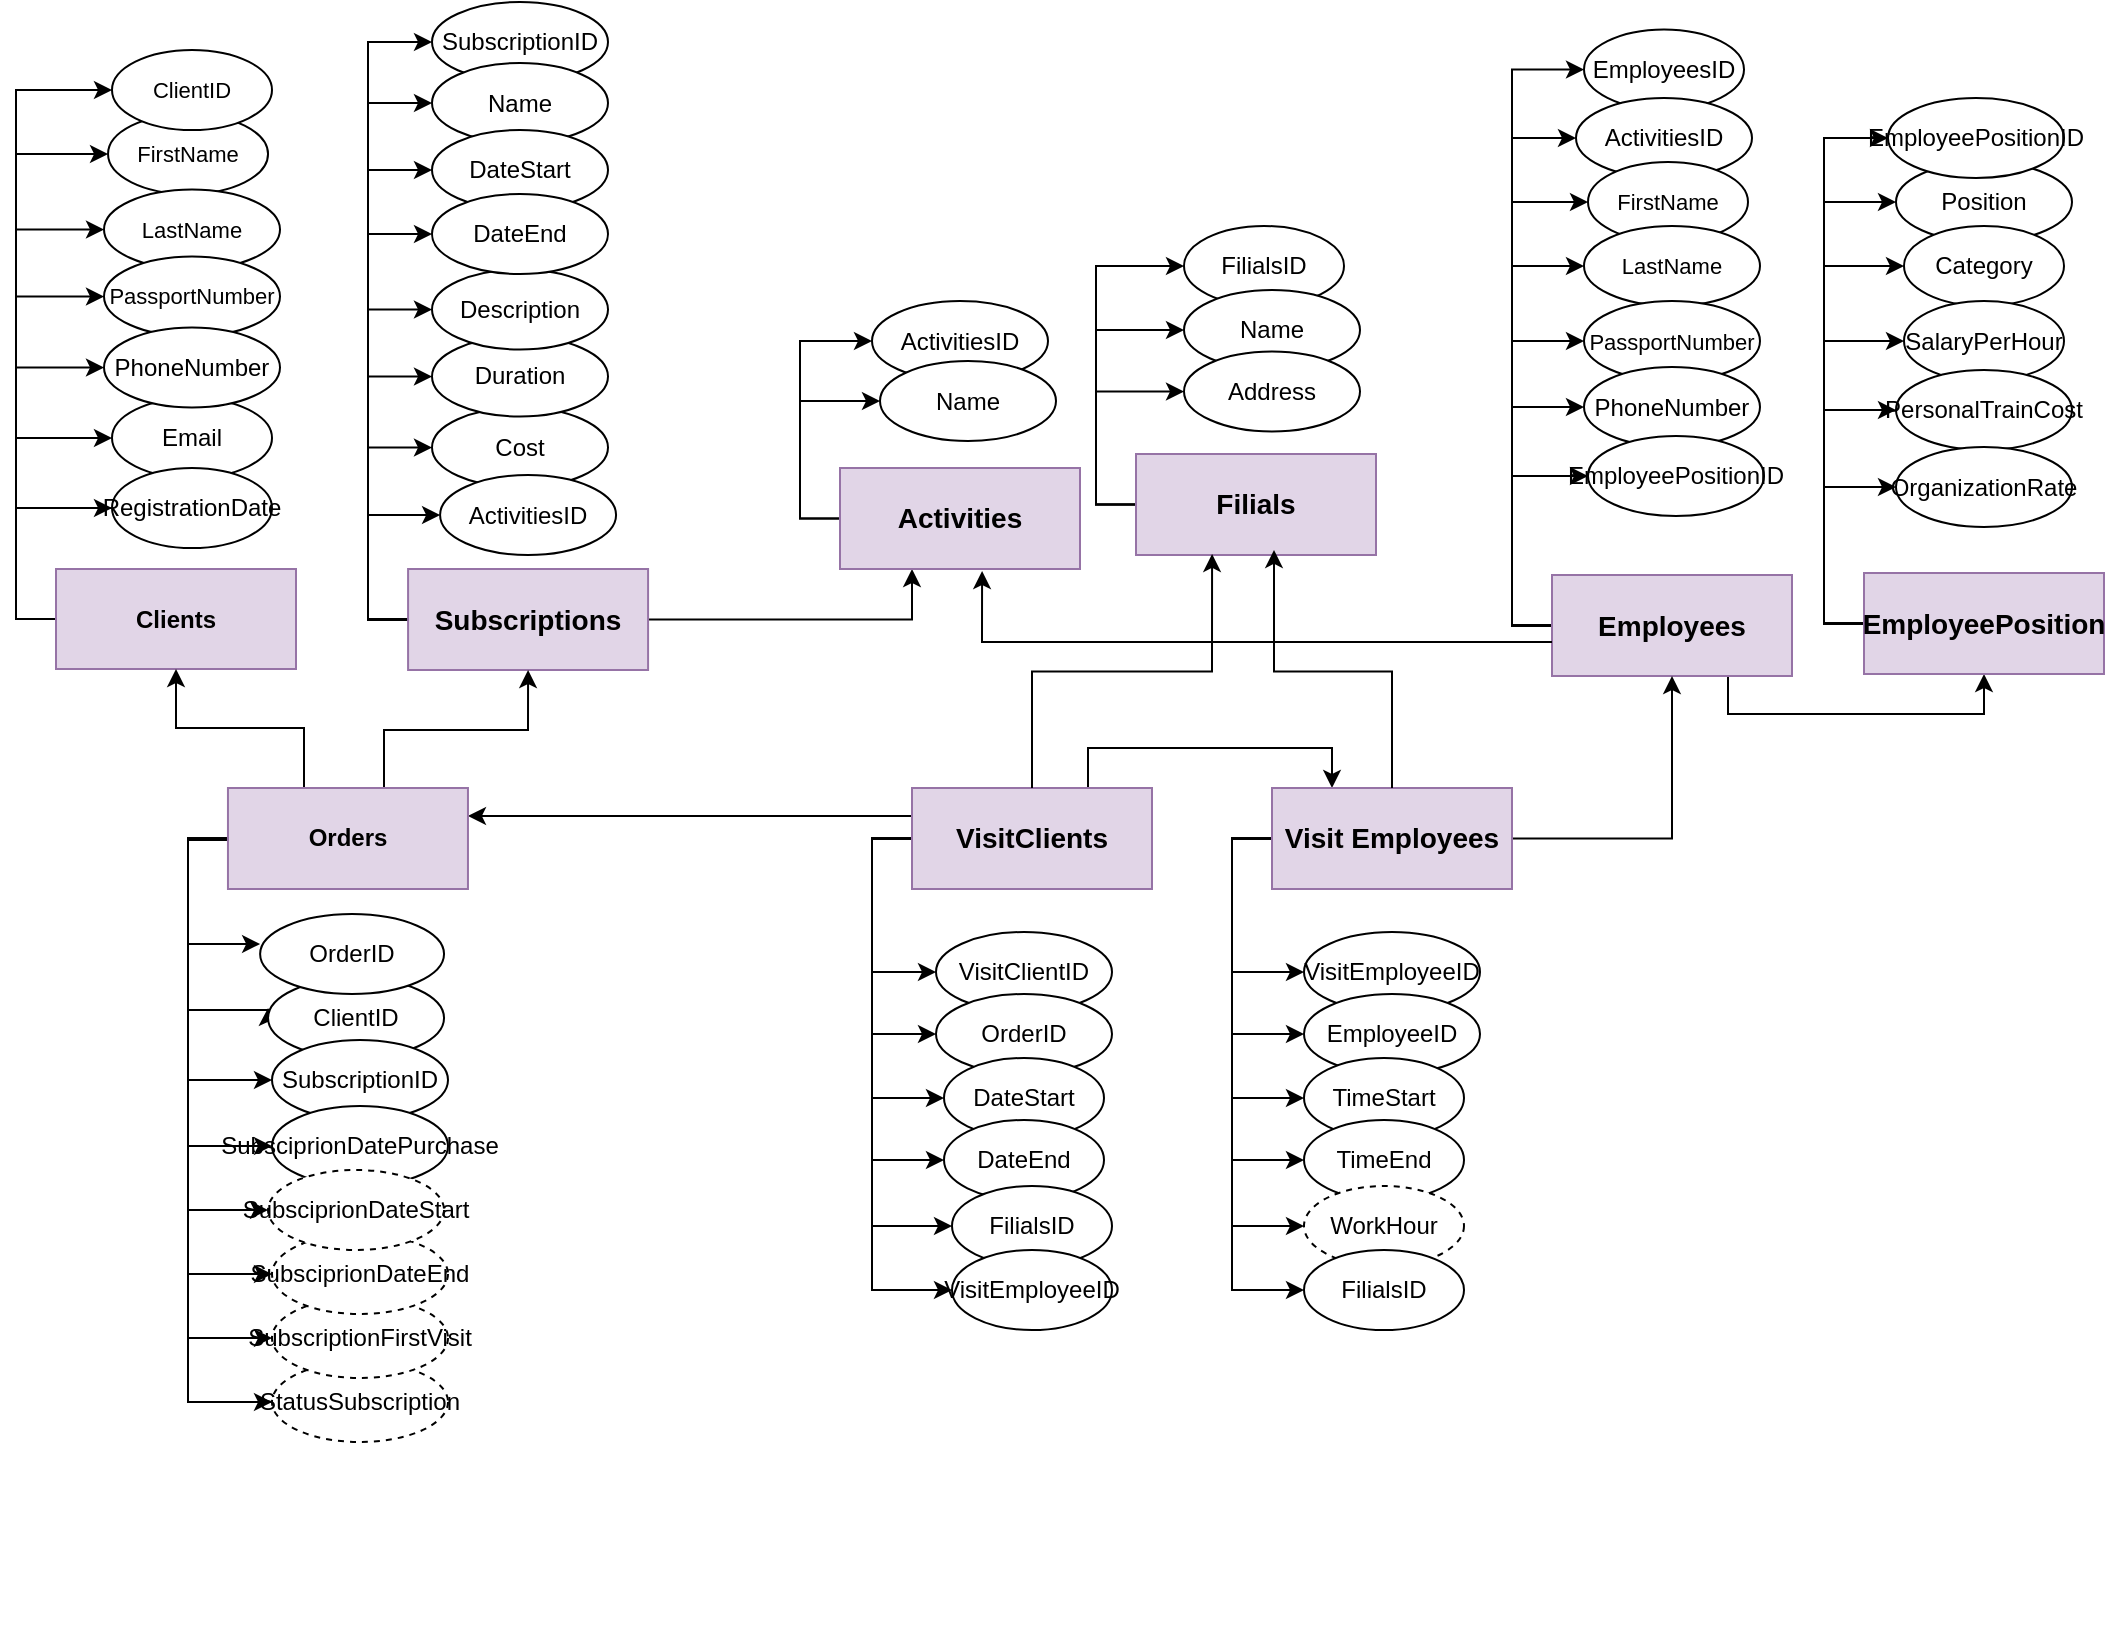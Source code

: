 <mxfile version="22.1.18" type="device" pages="2">
  <diagram id="olurmlpTIaS9eGWPFwW2" name="Conceptual model">
    <mxGraphModel dx="2095" dy="744" grid="1" gridSize="8" guides="1" tooltips="1" connect="1" arrows="1" fold="1" page="1" pageScale="1" pageWidth="827" pageHeight="1169" math="0" shadow="0">
      <root>
        <mxCell id="mvMvy7dG3c4JRi--3KPx-0" />
        <mxCell id="mvMvy7dG3c4JRi--3KPx-1" parent="mvMvy7dG3c4JRi--3KPx-0" />
        <mxCell id="EUBY6KKePTbdF1983OPu-13" style="edgeStyle=orthogonalEdgeStyle;rounded=0;orthogonalLoop=1;jettySize=auto;html=1;exitX=0;exitY=0.5;exitDx=0;exitDy=0;entryX=0;entryY=0.5;entryDx=0;entryDy=0;" parent="mvMvy7dG3c4JRi--3KPx-1" source="M0ErFEuxN4hbzDmXqBD7-0" target="UTFc04EULYGbY13OFU4R-19" edge="1">
          <mxGeometry relative="1" as="geometry" />
        </mxCell>
        <mxCell id="EUBY6KKePTbdF1983OPu-14" style="edgeStyle=orthogonalEdgeStyle;rounded=0;orthogonalLoop=1;jettySize=auto;html=1;exitX=0;exitY=0.5;exitDx=0;exitDy=0;entryX=0;entryY=0.5;entryDx=0;entryDy=0;" parent="mvMvy7dG3c4JRi--3KPx-1" source="M0ErFEuxN4hbzDmXqBD7-0" target="UTFc04EULYGbY13OFU4R-18" edge="1">
          <mxGeometry relative="1" as="geometry" />
        </mxCell>
        <mxCell id="EUBY6KKePTbdF1983OPu-15" style="edgeStyle=orthogonalEdgeStyle;rounded=0;orthogonalLoop=1;jettySize=auto;html=1;exitX=0;exitY=0.5;exitDx=0;exitDy=0;entryX=0;entryY=0.5;entryDx=0;entryDy=0;" parent="mvMvy7dG3c4JRi--3KPx-1" source="M0ErFEuxN4hbzDmXqBD7-0" target="G9yLdWEG9XToq5j9Gzfz-0" edge="1">
          <mxGeometry relative="1" as="geometry" />
        </mxCell>
        <mxCell id="EUBY6KKePTbdF1983OPu-16" style="edgeStyle=orthogonalEdgeStyle;rounded=0;orthogonalLoop=1;jettySize=auto;html=1;exitX=0;exitY=0.5;exitDx=0;exitDy=0;entryX=0;entryY=0.5;entryDx=0;entryDy=0;" parent="mvMvy7dG3c4JRi--3KPx-1" source="M0ErFEuxN4hbzDmXqBD7-0" target="_nEOiAuMXeEqVIGmUNGK-5" edge="1">
          <mxGeometry relative="1" as="geometry" />
        </mxCell>
        <mxCell id="EUBY6KKePTbdF1983OPu-17" style="edgeStyle=orthogonalEdgeStyle;rounded=0;orthogonalLoop=1;jettySize=auto;html=1;exitX=0;exitY=0.5;exitDx=0;exitDy=0;entryX=0;entryY=0.5;entryDx=0;entryDy=0;" parent="mvMvy7dG3c4JRi--3KPx-1" source="M0ErFEuxN4hbzDmXqBD7-0" target="_nEOiAuMXeEqVIGmUNGK-6" edge="1">
          <mxGeometry relative="1" as="geometry" />
        </mxCell>
        <mxCell id="EUBY6KKePTbdF1983OPu-18" style="edgeStyle=orthogonalEdgeStyle;rounded=0;orthogonalLoop=1;jettySize=auto;html=1;exitX=0;exitY=0.5;exitDx=0;exitDy=0;entryX=0;entryY=0.5;entryDx=0;entryDy=0;" parent="mvMvy7dG3c4JRi--3KPx-1" source="M0ErFEuxN4hbzDmXqBD7-0" target="NpwuuM2vTFCwnrGLAaPR-17" edge="1">
          <mxGeometry relative="1" as="geometry" />
        </mxCell>
        <mxCell id="EUBY6KKePTbdF1983OPu-20" style="edgeStyle=orthogonalEdgeStyle;rounded=0;orthogonalLoop=1;jettySize=auto;html=1;exitX=0;exitY=0.5;exitDx=0;exitDy=0;entryX=0;entryY=0.5;entryDx=0;entryDy=0;" parent="mvMvy7dG3c4JRi--3KPx-1" source="M0ErFEuxN4hbzDmXqBD7-0" target="_nEOiAuMXeEqVIGmUNGK-8" edge="1">
          <mxGeometry relative="1" as="geometry" />
        </mxCell>
        <mxCell id="M0ErFEuxN4hbzDmXqBD7-0" value="Clients" style="rounded=0;whiteSpace=wrap;html=1;fillColor=#e1d5e7;strokeColor=#9673a6;fontStyle=1" parent="mvMvy7dG3c4JRi--3KPx-1" vertex="1">
          <mxGeometry x="-660" y="475.5" width="120" height="50" as="geometry" />
        </mxCell>
        <mxCell id="EUBY6KKePTbdF1983OPu-52" style="edgeStyle=orthogonalEdgeStyle;rounded=0;orthogonalLoop=1;jettySize=auto;html=1;exitX=0;exitY=0.5;exitDx=0;exitDy=0;entryX=0;entryY=0.5;entryDx=0;entryDy=0;" parent="mvMvy7dG3c4JRi--3KPx-1" source="VRfcgzJRMimNpDpBmcKM-0" target="NpwuuM2vTFCwnrGLAaPR-15" edge="1">
          <mxGeometry relative="1" as="geometry" />
        </mxCell>
        <mxCell id="EUBY6KKePTbdF1983OPu-53" style="edgeStyle=orthogonalEdgeStyle;rounded=0;orthogonalLoop=1;jettySize=auto;html=1;exitX=0;exitY=0.5;exitDx=0;exitDy=0;entryX=0;entryY=0.5;entryDx=0;entryDy=0;" parent="mvMvy7dG3c4JRi--3KPx-1" source="VRfcgzJRMimNpDpBmcKM-0" target="tMsVtBWJX_SnVHp4wFZJ-6" edge="1">
          <mxGeometry relative="1" as="geometry" />
        </mxCell>
        <mxCell id="EUBY6KKePTbdF1983OPu-54" style="edgeStyle=orthogonalEdgeStyle;rounded=0;orthogonalLoop=1;jettySize=auto;html=1;exitX=0;exitY=0.5;exitDx=0;exitDy=0;entryX=0;entryY=0.5;entryDx=0;entryDy=0;" parent="mvMvy7dG3c4JRi--3KPx-1" source="VRfcgzJRMimNpDpBmcKM-0" target="tMsVtBWJX_SnVHp4wFZJ-8" edge="1">
          <mxGeometry relative="1" as="geometry" />
        </mxCell>
        <mxCell id="EUBY6KKePTbdF1983OPu-55" style="edgeStyle=orthogonalEdgeStyle;rounded=0;orthogonalLoop=1;jettySize=auto;html=1;exitX=0;exitY=0.5;exitDx=0;exitDy=0;entryX=0;entryY=0.5;entryDx=0;entryDy=0;" parent="mvMvy7dG3c4JRi--3KPx-1" source="VRfcgzJRMimNpDpBmcKM-0" target="tMsVtBWJX_SnVHp4wFZJ-9" edge="1">
          <mxGeometry relative="1" as="geometry" />
        </mxCell>
        <mxCell id="EUBY6KKePTbdF1983OPu-56" style="edgeStyle=orthogonalEdgeStyle;rounded=0;orthogonalLoop=1;jettySize=auto;html=1;exitX=0;exitY=0.5;exitDx=0;exitDy=0;entryX=0;entryY=0.5;entryDx=0;entryDy=0;" parent="mvMvy7dG3c4JRi--3KPx-1" source="VRfcgzJRMimNpDpBmcKM-0" target="tMsVtBWJX_SnVHp4wFZJ-10" edge="1">
          <mxGeometry relative="1" as="geometry" />
        </mxCell>
        <mxCell id="EUBY6KKePTbdF1983OPu-57" style="edgeStyle=orthogonalEdgeStyle;rounded=0;orthogonalLoop=1;jettySize=auto;html=1;exitX=0;exitY=0.5;exitDx=0;exitDy=0;entryX=0;entryY=0.5;entryDx=0;entryDy=0;" parent="mvMvy7dG3c4JRi--3KPx-1" source="VRfcgzJRMimNpDpBmcKM-0" target="tMsVtBWJX_SnVHp4wFZJ-11" edge="1">
          <mxGeometry relative="1" as="geometry" />
        </mxCell>
        <mxCell id="EUBY6KKePTbdF1983OPu-60" style="edgeStyle=orthogonalEdgeStyle;rounded=0;orthogonalLoop=1;jettySize=auto;html=1;exitX=0;exitY=0.5;exitDx=0;exitDy=0;entryX=0;entryY=0.5;entryDx=0;entryDy=0;" parent="mvMvy7dG3c4JRi--3KPx-1" source="VRfcgzJRMimNpDpBmcKM-0" target="EUBY6KKePTbdF1983OPu-2" edge="1">
          <mxGeometry relative="1" as="geometry" />
        </mxCell>
        <mxCell id="Oj8vcJu3auiy5tvvLigh-34" style="edgeStyle=orthogonalEdgeStyle;rounded=0;orthogonalLoop=1;jettySize=auto;html=1;entryX=0.5;entryY=1;entryDx=0;entryDy=0;" edge="1" parent="mvMvy7dG3c4JRi--3KPx-1" source="VRfcgzJRMimNpDpBmcKM-0" target="tMsVtBWJX_SnVHp4wFZJ-0">
          <mxGeometry relative="1" as="geometry">
            <Array as="points">
              <mxPoint x="176" y="548" />
              <mxPoint x="304" y="548" />
            </Array>
          </mxGeometry>
        </mxCell>
        <mxCell id="VRfcgzJRMimNpDpBmcKM-0" value="&lt;span style=&quot;font-size: 14px;&quot;&gt;Employees&lt;/span&gt;" style="rounded=0;whiteSpace=wrap;html=1;fillColor=#e1d5e7;strokeColor=#9673a6;fontStyle=1" parent="mvMvy7dG3c4JRi--3KPx-1" vertex="1">
          <mxGeometry x="88" y="478.5" width="120" height="50.5" as="geometry" />
        </mxCell>
        <mxCell id="UTFc04EULYGbY13OFU4R-18" value="&lt;div style=&quot;text-align: left;&quot;&gt;&lt;span style=&quot;background-color: initial;&quot;&gt;FirstName&lt;/span&gt;&lt;/div&gt;" style="ellipse;whiteSpace=wrap;html=1;fontSize=11;" parent="mvMvy7dG3c4JRi--3KPx-1" vertex="1">
          <mxGeometry x="-633.98" y="248" width="80" height="40" as="geometry" />
        </mxCell>
        <mxCell id="UTFc04EULYGbY13OFU4R-19" value="&lt;div style=&quot;text-align: left;&quot;&gt;&lt;span style=&quot;background-color: initial;&quot;&gt;ClientID&lt;/span&gt;&lt;/div&gt;" style="ellipse;whiteSpace=wrap;html=1;fontSize=11;" parent="mvMvy7dG3c4JRi--3KPx-1" vertex="1">
          <mxGeometry x="-632" y="216" width="80" height="40" as="geometry" />
        </mxCell>
        <mxCell id="NpwuuM2vTFCwnrGLAaPR-14" value="FilialsID" style="ellipse;whiteSpace=wrap;html=1;fontSize=12;" parent="mvMvy7dG3c4JRi--3KPx-1" vertex="1">
          <mxGeometry x="-96" y="304" width="80" height="40" as="geometry" />
        </mxCell>
        <mxCell id="NpwuuM2vTFCwnrGLAaPR-15" value="&lt;span style=&quot;font-size: 12px ; text-align: left&quot;&gt;EmployeesID&lt;/span&gt;" style="ellipse;whiteSpace=wrap;html=1;fontSize=12;" parent="mvMvy7dG3c4JRi--3KPx-1" vertex="1">
          <mxGeometry x="104" y="205.75" width="80" height="40" as="geometry" />
        </mxCell>
        <mxCell id="NpwuuM2vTFCwnrGLAaPR-17" value="&lt;span style=&quot;text-align: left&quot;&gt;Email&lt;/span&gt;" style="ellipse;whiteSpace=wrap;html=1;" parent="mvMvy7dG3c4JRi--3KPx-1" vertex="1">
          <mxGeometry x="-632" y="390" width="80" height="40" as="geometry" />
        </mxCell>
        <mxCell id="G9yLdWEG9XToq5j9Gzfz-0" value="&lt;font style=&quot;font-size: 11px&quot;&gt;LastName&lt;/font&gt;" style="ellipse;whiteSpace=wrap;html=1;" parent="mvMvy7dG3c4JRi--3KPx-1" vertex="1">
          <mxGeometry x="-636" y="285.75" width="88" height="40" as="geometry" />
        </mxCell>
        <mxCell id="EUBY6KKePTbdF1983OPu-47" style="edgeStyle=orthogonalEdgeStyle;rounded=0;orthogonalLoop=1;jettySize=auto;html=1;exitX=0;exitY=0.5;exitDx=0;exitDy=0;entryX=0;entryY=0.5;entryDx=0;entryDy=0;" parent="mvMvy7dG3c4JRi--3KPx-1" source="_nEOiAuMXeEqVIGmUNGK-1" target="NpwuuM2vTFCwnrGLAaPR-14" edge="1">
          <mxGeometry relative="1" as="geometry" />
        </mxCell>
        <mxCell id="EUBY6KKePTbdF1983OPu-48" style="edgeStyle=orthogonalEdgeStyle;rounded=0;orthogonalLoop=1;jettySize=auto;html=1;exitX=0;exitY=0.5;exitDx=0;exitDy=0;entryX=0;entryY=0.5;entryDx=0;entryDy=0;" parent="mvMvy7dG3c4JRi--3KPx-1" source="_nEOiAuMXeEqVIGmUNGK-1" target="_nEOiAuMXeEqVIGmUNGK-12" edge="1">
          <mxGeometry relative="1" as="geometry" />
        </mxCell>
        <mxCell id="EUBY6KKePTbdF1983OPu-49" style="edgeStyle=orthogonalEdgeStyle;rounded=0;orthogonalLoop=1;jettySize=auto;html=1;exitX=0;exitY=0.5;exitDx=0;exitDy=0;entryX=0;entryY=0.5;entryDx=0;entryDy=0;" parent="mvMvy7dG3c4JRi--3KPx-1" source="_nEOiAuMXeEqVIGmUNGK-1" target="_nEOiAuMXeEqVIGmUNGK-18" edge="1">
          <mxGeometry relative="1" as="geometry" />
        </mxCell>
        <mxCell id="_nEOiAuMXeEqVIGmUNGK-1" value="&lt;span style=&quot;font-size: 14px;&quot;&gt;Filials&lt;/span&gt;" style="rounded=0;whiteSpace=wrap;html=1;fillColor=#e1d5e7;strokeColor=#9673a6;fontStyle=1" parent="mvMvy7dG3c4JRi--3KPx-1" vertex="1">
          <mxGeometry x="-120" y="418" width="120" height="50.5" as="geometry" />
        </mxCell>
        <mxCell id="EUBY6KKePTbdF1983OPu-24" style="edgeStyle=orthogonalEdgeStyle;rounded=0;orthogonalLoop=1;jettySize=auto;html=1;exitX=0;exitY=0.5;exitDx=0;exitDy=0;entryX=0;entryY=0.5;entryDx=0;entryDy=0;" parent="mvMvy7dG3c4JRi--3KPx-1" source="_nEOiAuMXeEqVIGmUNGK-2" target="_nEOiAuMXeEqVIGmUNGK-11" edge="1">
          <mxGeometry relative="1" as="geometry" />
        </mxCell>
        <mxCell id="EUBY6KKePTbdF1983OPu-25" style="edgeStyle=orthogonalEdgeStyle;rounded=0;orthogonalLoop=1;jettySize=auto;html=1;exitX=0;exitY=0.5;exitDx=0;exitDy=0;entryX=0;entryY=0.5;entryDx=0;entryDy=0;" parent="mvMvy7dG3c4JRi--3KPx-1" source="_nEOiAuMXeEqVIGmUNGK-2" target="_nEOiAuMXeEqVIGmUNGK-13" edge="1">
          <mxGeometry relative="1" as="geometry" />
        </mxCell>
        <mxCell id="EUBY6KKePTbdF1983OPu-26" style="edgeStyle=orthogonalEdgeStyle;rounded=0;orthogonalLoop=1;jettySize=auto;html=1;exitX=0;exitY=0.5;exitDx=0;exitDy=0;entryX=0;entryY=0.5;entryDx=0;entryDy=0;" parent="mvMvy7dG3c4JRi--3KPx-1" source="_nEOiAuMXeEqVIGmUNGK-2" target="_nEOiAuMXeEqVIGmUNGK-25" edge="1">
          <mxGeometry relative="1" as="geometry" />
        </mxCell>
        <mxCell id="EUBY6KKePTbdF1983OPu-27" style="edgeStyle=orthogonalEdgeStyle;rounded=0;orthogonalLoop=1;jettySize=auto;html=1;exitX=0;exitY=0.5;exitDx=0;exitDy=0;entryX=0;entryY=0.5;entryDx=0;entryDy=0;" parent="mvMvy7dG3c4JRi--3KPx-1" source="_nEOiAuMXeEqVIGmUNGK-2" target="EUBY6KKePTbdF1983OPu-7" edge="1">
          <mxGeometry relative="1" as="geometry" />
        </mxCell>
        <mxCell id="EUBY6KKePTbdF1983OPu-28" style="edgeStyle=orthogonalEdgeStyle;rounded=0;orthogonalLoop=1;jettySize=auto;html=1;exitX=0;exitY=0.5;exitDx=0;exitDy=0;entryX=0;entryY=0.5;entryDx=0;entryDy=0;" parent="mvMvy7dG3c4JRi--3KPx-1" source="_nEOiAuMXeEqVIGmUNGK-2" target="_nEOiAuMXeEqVIGmUNGK-28" edge="1">
          <mxGeometry relative="1" as="geometry" />
        </mxCell>
        <mxCell id="EUBY6KKePTbdF1983OPu-29" style="edgeStyle=orthogonalEdgeStyle;rounded=0;orthogonalLoop=1;jettySize=auto;html=1;exitX=0;exitY=0.5;exitDx=0;exitDy=0;entryX=0;entryY=0.5;entryDx=0;entryDy=0;" parent="mvMvy7dG3c4JRi--3KPx-1" source="_nEOiAuMXeEqVIGmUNGK-2" target="_nEOiAuMXeEqVIGmUNGK-24" edge="1">
          <mxGeometry relative="1" as="geometry" />
        </mxCell>
        <mxCell id="EUBY6KKePTbdF1983OPu-30" style="edgeStyle=orthogonalEdgeStyle;rounded=0;orthogonalLoop=1;jettySize=auto;html=1;exitX=0;exitY=0.5;exitDx=0;exitDy=0;entryX=0;entryY=0.5;entryDx=0;entryDy=0;" parent="mvMvy7dG3c4JRi--3KPx-1" source="_nEOiAuMXeEqVIGmUNGK-2" target="_nEOiAuMXeEqVIGmUNGK-16" edge="1">
          <mxGeometry relative="1" as="geometry" />
        </mxCell>
        <mxCell id="EUBY6KKePTbdF1983OPu-31" style="edgeStyle=orthogonalEdgeStyle;rounded=0;orthogonalLoop=1;jettySize=auto;html=1;exitX=0;exitY=0.5;exitDx=0;exitDy=0;entryX=0;entryY=0.5;entryDx=0;entryDy=0;" parent="mvMvy7dG3c4JRi--3KPx-1" source="_nEOiAuMXeEqVIGmUNGK-2" target="_nEOiAuMXeEqVIGmUNGK-35" edge="1">
          <mxGeometry relative="1" as="geometry" />
        </mxCell>
        <mxCell id="Oj8vcJu3auiy5tvvLigh-33" style="edgeStyle=orthogonalEdgeStyle;rounded=0;orthogonalLoop=1;jettySize=auto;html=1;" edge="1" parent="mvMvy7dG3c4JRi--3KPx-1" source="_nEOiAuMXeEqVIGmUNGK-2" target="_nEOiAuMXeEqVIGmUNGK-4">
          <mxGeometry relative="1" as="geometry">
            <mxPoint x="-216" y="480" as="targetPoint" />
            <Array as="points">
              <mxPoint x="-232" y="501" />
            </Array>
          </mxGeometry>
        </mxCell>
        <mxCell id="_nEOiAuMXeEqVIGmUNGK-2" value="&lt;span style=&quot;font-size: 14px;&quot;&gt;Subscriptions&lt;/span&gt;" style="rounded=0;whiteSpace=wrap;html=1;fillColor=#e1d5e7;strokeColor=#9673a6;fontStyle=1" parent="mvMvy7dG3c4JRi--3KPx-1" vertex="1">
          <mxGeometry x="-483.96" y="475.5" width="120" height="50.5" as="geometry" />
        </mxCell>
        <mxCell id="EUBY6KKePTbdF1983OPu-32" style="edgeStyle=orthogonalEdgeStyle;rounded=0;orthogonalLoop=1;jettySize=auto;html=1;exitX=0;exitY=0.5;exitDx=0;exitDy=0;entryX=0;entryY=0.5;entryDx=0;entryDy=0;" parent="mvMvy7dG3c4JRi--3KPx-1" source="_nEOiAuMXeEqVIGmUNGK-3" target="_nEOiAuMXeEqVIGmUNGK-31" edge="1">
          <mxGeometry relative="1" as="geometry" />
        </mxCell>
        <mxCell id="EUBY6KKePTbdF1983OPu-35" style="edgeStyle=orthogonalEdgeStyle;rounded=0;orthogonalLoop=1;jettySize=auto;html=1;exitX=0;exitY=0.5;exitDx=0;exitDy=0;entryX=0;entryY=0.5;entryDx=0;entryDy=0;" parent="mvMvy7dG3c4JRi--3KPx-1" source="_nEOiAuMXeEqVIGmUNGK-3" target="tMsVtBWJX_SnVHp4wFZJ-1" edge="1">
          <mxGeometry relative="1" as="geometry" />
        </mxCell>
        <mxCell id="EUBY6KKePTbdF1983OPu-36" style="edgeStyle=orthogonalEdgeStyle;rounded=0;orthogonalLoop=1;jettySize=auto;html=1;exitX=0;exitY=0.5;exitDx=0;exitDy=0;entryX=0;entryY=0.5;entryDx=0;entryDy=0;" parent="mvMvy7dG3c4JRi--3KPx-1" source="_nEOiAuMXeEqVIGmUNGK-3" target="EUBY6KKePTbdF1983OPu-4" edge="1">
          <mxGeometry relative="1" as="geometry" />
        </mxCell>
        <mxCell id="EUBY6KKePTbdF1983OPu-37" style="edgeStyle=orthogonalEdgeStyle;rounded=0;orthogonalLoop=1;jettySize=auto;html=1;exitX=0;exitY=0.5;exitDx=0;exitDy=0;entryX=0;entryY=0.5;entryDx=0;entryDy=0;" parent="mvMvy7dG3c4JRi--3KPx-1" source="_nEOiAuMXeEqVIGmUNGK-3" target="EUBY6KKePTbdF1983OPu-3" edge="1">
          <mxGeometry relative="1" as="geometry" />
        </mxCell>
        <mxCell id="EUBY6KKePTbdF1983OPu-38" style="edgeStyle=orthogonalEdgeStyle;rounded=0;orthogonalLoop=1;jettySize=auto;html=1;exitX=0;exitY=0.5;exitDx=0;exitDy=0;entryX=0;entryY=0.5;entryDx=0;entryDy=0;" parent="mvMvy7dG3c4JRi--3KPx-1" source="_nEOiAuMXeEqVIGmUNGK-3" target="EUBY6KKePTbdF1983OPu-5" edge="1">
          <mxGeometry relative="1" as="geometry" />
        </mxCell>
        <mxCell id="Oj8vcJu3auiy5tvvLigh-41" style="edgeStyle=orthogonalEdgeStyle;rounded=0;orthogonalLoop=1;jettySize=auto;html=1;entryX=0.25;entryY=0;entryDx=0;entryDy=0;" edge="1" parent="mvMvy7dG3c4JRi--3KPx-1" source="_nEOiAuMXeEqVIGmUNGK-3" target="Oj8vcJu3auiy5tvvLigh-6">
          <mxGeometry relative="1" as="geometry">
            <Array as="points">
              <mxPoint x="-144" y="565" />
              <mxPoint x="-22" y="565" />
            </Array>
          </mxGeometry>
        </mxCell>
        <mxCell id="793D7t_MhPKYe942wyQU-53" style="edgeStyle=orthogonalEdgeStyle;rounded=0;orthogonalLoop=1;jettySize=auto;html=1;entryX=1;entryY=0.5;entryDx=0;entryDy=0;" edge="1" parent="mvMvy7dG3c4JRi--3KPx-1">
          <mxGeometry relative="1" as="geometry">
            <mxPoint x="-232" y="599.05" as="sourcePoint" />
            <mxPoint x="-454.02" y="599" as="targetPoint" />
          </mxGeometry>
        </mxCell>
        <mxCell id="QqqLyYgCcNUfPszrCzHY-7" style="edgeStyle=orthogonalEdgeStyle;rounded=0;orthogonalLoop=1;jettySize=auto;html=1;entryX=0;entryY=0.5;entryDx=0;entryDy=0;" edge="1" parent="mvMvy7dG3c4JRi--3KPx-1" source="_nEOiAuMXeEqVIGmUNGK-3" target="QqqLyYgCcNUfPszrCzHY-5">
          <mxGeometry relative="1" as="geometry">
            <Array as="points">
              <mxPoint x="-252" y="610" />
              <mxPoint x="-252" y="708" />
            </Array>
          </mxGeometry>
        </mxCell>
        <mxCell id="_nEOiAuMXeEqVIGmUNGK-3" value="&lt;span style=&quot;font-size: 14px;&quot;&gt;VisitClients&lt;/span&gt;" style="rounded=0;whiteSpace=wrap;html=1;fillColor=#e1d5e7;strokeColor=#9673a6;fontStyle=1" parent="mvMvy7dG3c4JRi--3KPx-1" vertex="1">
          <mxGeometry x="-232" y="585" width="120" height="50.5" as="geometry" />
        </mxCell>
        <mxCell id="EUBY6KKePTbdF1983OPu-41" style="edgeStyle=orthogonalEdgeStyle;rounded=0;orthogonalLoop=1;jettySize=auto;html=1;exitX=0;exitY=0.5;exitDx=0;exitDy=0;entryX=0;entryY=0.5;entryDx=0;entryDy=0;" parent="mvMvy7dG3c4JRi--3KPx-1" source="_nEOiAuMXeEqVIGmUNGK-4" target="_nEOiAuMXeEqVIGmUNGK-26" edge="1">
          <mxGeometry relative="1" as="geometry" />
        </mxCell>
        <mxCell id="EUBY6KKePTbdF1983OPu-42" style="edgeStyle=orthogonalEdgeStyle;rounded=0;orthogonalLoop=1;jettySize=auto;html=1;exitX=0;exitY=0.5;exitDx=0;exitDy=0;entryX=0;entryY=0.5;entryDx=0;entryDy=0;" parent="mvMvy7dG3c4JRi--3KPx-1" source="_nEOiAuMXeEqVIGmUNGK-4" target="_nEOiAuMXeEqVIGmUNGK-36" edge="1">
          <mxGeometry relative="1" as="geometry" />
        </mxCell>
        <mxCell id="_nEOiAuMXeEqVIGmUNGK-4" value="&lt;span style=&quot;font-size: 14px;&quot;&gt;Activities&lt;/span&gt;" style="rounded=0;whiteSpace=wrap;html=1;fillColor=#e1d5e7;strokeColor=#9673a6;fontStyle=1" parent="mvMvy7dG3c4JRi--3KPx-1" vertex="1">
          <mxGeometry x="-268" y="425" width="120" height="50.5" as="geometry" />
        </mxCell>
        <mxCell id="_nEOiAuMXeEqVIGmUNGK-5" value="&lt;font style=&quot;font-size: 11px&quot;&gt;PassportNumber&lt;/font&gt;" style="ellipse;whiteSpace=wrap;html=1;" parent="mvMvy7dG3c4JRi--3KPx-1" vertex="1">
          <mxGeometry x="-636" y="319.25" width="88" height="40" as="geometry" />
        </mxCell>
        <mxCell id="_nEOiAuMXeEqVIGmUNGK-6" value="PhoneNumber" style="ellipse;whiteSpace=wrap;html=1;" parent="mvMvy7dG3c4JRi--3KPx-1" vertex="1">
          <mxGeometry x="-636" y="354.75" width="88" height="40" as="geometry" />
        </mxCell>
        <mxCell id="_nEOiAuMXeEqVIGmUNGK-11" value="SubscriptionID" style="ellipse;whiteSpace=wrap;html=1;" parent="mvMvy7dG3c4JRi--3KPx-1" vertex="1">
          <mxGeometry x="-472.0" y="192" width="88" height="40" as="geometry" />
        </mxCell>
        <mxCell id="_nEOiAuMXeEqVIGmUNGK-12" value="Name" style="ellipse;whiteSpace=wrap;html=1;" parent="mvMvy7dG3c4JRi--3KPx-1" vertex="1">
          <mxGeometry x="-96" y="336" width="88" height="40" as="geometry" />
        </mxCell>
        <mxCell id="_nEOiAuMXeEqVIGmUNGK-13" value="Name" style="ellipse;whiteSpace=wrap;html=1;" parent="mvMvy7dG3c4JRi--3KPx-1" vertex="1">
          <mxGeometry x="-472.0" y="222.5" width="88" height="40" as="geometry" />
        </mxCell>
        <mxCell id="_nEOiAuMXeEqVIGmUNGK-16" value="Cost" style="ellipse;whiteSpace=wrap;html=1;" parent="mvMvy7dG3c4JRi--3KPx-1" vertex="1">
          <mxGeometry x="-472.0" y="394.75" width="88" height="40" as="geometry" />
        </mxCell>
        <mxCell id="_nEOiAuMXeEqVIGmUNGK-18" value="Address" style="ellipse;whiteSpace=wrap;html=1;" parent="mvMvy7dG3c4JRi--3KPx-1" vertex="1">
          <mxGeometry x="-96" y="366.75" width="88" height="40" as="geometry" />
        </mxCell>
        <mxCell id="_nEOiAuMXeEqVIGmUNGK-24" value="Duration" style="ellipse;whiteSpace=wrap;html=1;" parent="mvMvy7dG3c4JRi--3KPx-1" vertex="1">
          <mxGeometry x="-472.0" y="359.25" width="88" height="40" as="geometry" />
        </mxCell>
        <mxCell id="_nEOiAuMXeEqVIGmUNGK-25" value="DateStart" style="ellipse;whiteSpace=wrap;html=1;" parent="mvMvy7dG3c4JRi--3KPx-1" vertex="1">
          <mxGeometry x="-472.0" y="256" width="88" height="40" as="geometry" />
        </mxCell>
        <mxCell id="_nEOiAuMXeEqVIGmUNGK-26" value="ActivitiesID" style="ellipse;whiteSpace=wrap;html=1;" parent="mvMvy7dG3c4JRi--3KPx-1" vertex="1">
          <mxGeometry x="-252" y="341.5" width="88" height="40" as="geometry" />
        </mxCell>
        <mxCell id="_nEOiAuMXeEqVIGmUNGK-27" value="Position" style="ellipse;whiteSpace=wrap;html=1;" parent="mvMvy7dG3c4JRi--3KPx-1" vertex="1">
          <mxGeometry x="260" y="272" width="88" height="40" as="geometry" />
        </mxCell>
        <mxCell id="_nEOiAuMXeEqVIGmUNGK-28" value="Description" style="ellipse;whiteSpace=wrap;html=1;" parent="mvMvy7dG3c4JRi--3KPx-1" vertex="1">
          <mxGeometry x="-472.0" y="325.75" width="88" height="40" as="geometry" />
        </mxCell>
        <mxCell id="_nEOiAuMXeEqVIGmUNGK-31" value="VisitClientID" style="ellipse;whiteSpace=wrap;html=1;" parent="mvMvy7dG3c4JRi--3KPx-1" vertex="1">
          <mxGeometry x="-220" y="657" width="88" height="40" as="geometry" />
        </mxCell>
        <mxCell id="_nEOiAuMXeEqVIGmUNGK-35" value="ActivitiesID" style="ellipse;whiteSpace=wrap;html=1;" parent="mvMvy7dG3c4JRi--3KPx-1" vertex="1">
          <mxGeometry x="-467.96" y="428.5" width="88" height="40" as="geometry" />
        </mxCell>
        <mxCell id="_nEOiAuMXeEqVIGmUNGK-36" value="Name" style="ellipse;whiteSpace=wrap;html=1;" parent="mvMvy7dG3c4JRi--3KPx-1" vertex="1">
          <mxGeometry x="-248" y="371.5" width="88" height="40" as="geometry" />
        </mxCell>
        <mxCell id="EUBY6KKePTbdF1983OPu-43" style="edgeStyle=orthogonalEdgeStyle;rounded=0;orthogonalLoop=1;jettySize=auto;html=1;exitX=0;exitY=0.5;exitDx=0;exitDy=0;entryX=0;entryY=0.5;entryDx=0;entryDy=0;" parent="mvMvy7dG3c4JRi--3KPx-1" source="tMsVtBWJX_SnVHp4wFZJ-0" target="tMsVtBWJX_SnVHp4wFZJ-2" edge="1">
          <mxGeometry relative="1" as="geometry" />
        </mxCell>
        <mxCell id="EUBY6KKePTbdF1983OPu-44" style="edgeStyle=orthogonalEdgeStyle;rounded=0;orthogonalLoop=1;jettySize=auto;html=1;exitX=0;exitY=0.5;exitDx=0;exitDy=0;entryX=0;entryY=0.5;entryDx=0;entryDy=0;" parent="mvMvy7dG3c4JRi--3KPx-1" source="tMsVtBWJX_SnVHp4wFZJ-0" target="_nEOiAuMXeEqVIGmUNGK-27" edge="1">
          <mxGeometry relative="1" as="geometry" />
        </mxCell>
        <mxCell id="EUBY6KKePTbdF1983OPu-46" style="edgeStyle=orthogonalEdgeStyle;rounded=0;orthogonalLoop=1;jettySize=auto;html=1;exitX=0;exitY=0.5;exitDx=0;exitDy=0;entryX=0;entryY=0.5;entryDx=0;entryDy=0;" parent="mvMvy7dG3c4JRi--3KPx-1" source="tMsVtBWJX_SnVHp4wFZJ-0" target="tMsVtBWJX_SnVHp4wFZJ-3" edge="1">
          <mxGeometry relative="1" as="geometry" />
        </mxCell>
        <mxCell id="EUBY6KKePTbdF1983OPu-74" style="edgeStyle=orthogonalEdgeStyle;rounded=0;orthogonalLoop=1;jettySize=auto;html=1;exitX=0;exitY=0.5;exitDx=0;exitDy=0;entryX=0;entryY=0.5;entryDx=0;entryDy=0;" parent="mvMvy7dG3c4JRi--3KPx-1" source="tMsVtBWJX_SnVHp4wFZJ-0" target="EUBY6KKePTbdF1983OPu-71" edge="1">
          <mxGeometry relative="1" as="geometry" />
        </mxCell>
        <mxCell id="EUBY6KKePTbdF1983OPu-76" style="edgeStyle=orthogonalEdgeStyle;rounded=0;orthogonalLoop=1;jettySize=auto;html=1;exitX=0;exitY=0.5;exitDx=0;exitDy=0;entryX=0;entryY=0.5;entryDx=0;entryDy=0;" parent="mvMvy7dG3c4JRi--3KPx-1" source="tMsVtBWJX_SnVHp4wFZJ-0" target="EUBY6KKePTbdF1983OPu-75" edge="1">
          <mxGeometry relative="1" as="geometry" />
        </mxCell>
        <mxCell id="793D7t_MhPKYe942wyQU-54" style="edgeStyle=orthogonalEdgeStyle;rounded=0;orthogonalLoop=1;jettySize=auto;html=1;entryX=0;entryY=0.5;entryDx=0;entryDy=0;" edge="1" parent="mvMvy7dG3c4JRi--3KPx-1" source="tMsVtBWJX_SnVHp4wFZJ-0" target="Oj8vcJu3auiy5tvvLigh-12">
          <mxGeometry relative="1" as="geometry">
            <Array as="points">
              <mxPoint x="224" y="503" />
              <mxPoint x="224" y="435" />
            </Array>
          </mxGeometry>
        </mxCell>
        <mxCell id="tMsVtBWJX_SnVHp4wFZJ-0" value="&lt;span style=&quot;font-size: 14px;&quot;&gt;EmployeePosition&lt;/span&gt;" style="rounded=0;whiteSpace=wrap;html=1;fillColor=#e1d5e7;strokeColor=#9673a6;fontStyle=1" parent="mvMvy7dG3c4JRi--3KPx-1" vertex="1">
          <mxGeometry x="244" y="477.5" width="120" height="50.5" as="geometry" />
        </mxCell>
        <mxCell id="tMsVtBWJX_SnVHp4wFZJ-2" value="EmployeePositionID" style="ellipse;whiteSpace=wrap;html=1;" parent="mvMvy7dG3c4JRi--3KPx-1" vertex="1">
          <mxGeometry x="256" y="240" width="88" height="40" as="geometry" />
        </mxCell>
        <mxCell id="tMsVtBWJX_SnVHp4wFZJ-3" value="&lt;span style=&quot;font-size: 12px ; text-align: left&quot;&gt;Category&lt;/span&gt;" style="ellipse;whiteSpace=wrap;html=1;fontSize=12;" parent="mvMvy7dG3c4JRi--3KPx-1" vertex="1">
          <mxGeometry x="264" y="304" width="80" height="40" as="geometry" />
        </mxCell>
        <mxCell id="tMsVtBWJX_SnVHp4wFZJ-6" value="ActivitiesID" style="ellipse;whiteSpace=wrap;html=1;" parent="mvMvy7dG3c4JRi--3KPx-1" vertex="1">
          <mxGeometry x="100" y="240" width="88" height="40" as="geometry" />
        </mxCell>
        <mxCell id="tMsVtBWJX_SnVHp4wFZJ-8" value="&lt;div style=&quot;text-align: left;&quot;&gt;&lt;span style=&quot;background-color: initial;&quot;&gt;FirstName&lt;/span&gt;&lt;/div&gt;" style="ellipse;whiteSpace=wrap;html=1;fontSize=11;" parent="mvMvy7dG3c4JRi--3KPx-1" vertex="1">
          <mxGeometry x="106" y="272" width="80" height="40" as="geometry" />
        </mxCell>
        <mxCell id="tMsVtBWJX_SnVHp4wFZJ-9" value="&lt;font style=&quot;font-size: 11px&quot;&gt;LastName&lt;/font&gt;" style="ellipse;whiteSpace=wrap;html=1;" parent="mvMvy7dG3c4JRi--3KPx-1" vertex="1">
          <mxGeometry x="104" y="304" width="88" height="40" as="geometry" />
        </mxCell>
        <mxCell id="tMsVtBWJX_SnVHp4wFZJ-10" value="&lt;font style=&quot;font-size: 11px&quot;&gt;PassportNumber&lt;/font&gt;" style="ellipse;whiteSpace=wrap;html=1;" parent="mvMvy7dG3c4JRi--3KPx-1" vertex="1">
          <mxGeometry x="104" y="341.5" width="88" height="40" as="geometry" />
        </mxCell>
        <mxCell id="tMsVtBWJX_SnVHp4wFZJ-11" value="PhoneNumber" style="ellipse;whiteSpace=wrap;html=1;" parent="mvMvy7dG3c4JRi--3KPx-1" vertex="1">
          <mxGeometry x="104" y="374.5" width="88" height="40" as="geometry" />
        </mxCell>
        <mxCell id="EUBY6KKePTbdF1983OPu-2" value="EmployeePositionID" style="ellipse;whiteSpace=wrap;html=1;" parent="mvMvy7dG3c4JRi--3KPx-1" vertex="1">
          <mxGeometry x="106" y="409" width="88" height="40" as="geometry" />
        </mxCell>
        <mxCell id="EUBY6KKePTbdF1983OPu-7" value="DateEnd" style="ellipse;whiteSpace=wrap;html=1;" parent="mvMvy7dG3c4JRi--3KPx-1" vertex="1">
          <mxGeometry x="-472.0" y="288" width="88" height="40" as="geometry" />
        </mxCell>
        <mxCell id="EUBY6KKePTbdF1983OPu-71" value="SalaryPerHour" style="ellipse;whiteSpace=wrap;html=1;fontSize=12;" parent="mvMvy7dG3c4JRi--3KPx-1" vertex="1">
          <mxGeometry x="264" y="341.5" width="80" height="40" as="geometry" />
        </mxCell>
        <mxCell id="EUBY6KKePTbdF1983OPu-75" value="PersonalTrainCost" style="ellipse;whiteSpace=wrap;html=1;" parent="mvMvy7dG3c4JRi--3KPx-1" vertex="1">
          <mxGeometry x="260" y="376" width="88" height="40" as="geometry" />
        </mxCell>
        <mxCell id="Oj8vcJu3auiy5tvvLigh-1" style="edgeStyle=orthogonalEdgeStyle;rounded=0;orthogonalLoop=1;jettySize=auto;html=1;exitX=0;exitY=0.5;exitDx=0;exitDy=0;entryX=0;entryY=0.5;entryDx=0;entryDy=0;" edge="1" parent="mvMvy7dG3c4JRi--3KPx-1" source="Oj8vcJu3auiy5tvvLigh-6" target="Oj8vcJu3auiy5tvvLigh-7">
          <mxGeometry relative="1" as="geometry" />
        </mxCell>
        <mxCell id="Oj8vcJu3auiy5tvvLigh-2" style="edgeStyle=orthogonalEdgeStyle;rounded=0;orthogonalLoop=1;jettySize=auto;html=1;exitX=0;exitY=0.5;exitDx=0;exitDy=0;entryX=0;entryY=0.5;entryDx=0;entryDy=0;" edge="1" parent="mvMvy7dG3c4JRi--3KPx-1" source="Oj8vcJu3auiy5tvvLigh-6" target="Oj8vcJu3auiy5tvvLigh-8">
          <mxGeometry relative="1" as="geometry" />
        </mxCell>
        <mxCell id="Oj8vcJu3auiy5tvvLigh-3" style="edgeStyle=orthogonalEdgeStyle;rounded=0;orthogonalLoop=1;jettySize=auto;html=1;exitX=0;exitY=0.5;exitDx=0;exitDy=0;entryX=0;entryY=0.5;entryDx=0;entryDy=0;" edge="1" parent="mvMvy7dG3c4JRi--3KPx-1" source="Oj8vcJu3auiy5tvvLigh-6" target="Oj8vcJu3auiy5tvvLigh-10">
          <mxGeometry relative="1" as="geometry" />
        </mxCell>
        <mxCell id="Oj8vcJu3auiy5tvvLigh-4" style="edgeStyle=orthogonalEdgeStyle;rounded=0;orthogonalLoop=1;jettySize=auto;html=1;exitX=0;exitY=0.5;exitDx=0;exitDy=0;entryX=0;entryY=0.5;entryDx=0;entryDy=0;" edge="1" parent="mvMvy7dG3c4JRi--3KPx-1" source="Oj8vcJu3auiy5tvvLigh-6" target="Oj8vcJu3auiy5tvvLigh-9">
          <mxGeometry relative="1" as="geometry" />
        </mxCell>
        <mxCell id="Oj8vcJu3auiy5tvvLigh-5" style="edgeStyle=orthogonalEdgeStyle;rounded=0;orthogonalLoop=1;jettySize=auto;html=1;exitX=0;exitY=0.5;exitDx=0;exitDy=0;entryX=0;entryY=0.5;entryDx=0;entryDy=0;" edge="1" parent="mvMvy7dG3c4JRi--3KPx-1" source="Oj8vcJu3auiy5tvvLigh-6" target="Oj8vcJu3auiy5tvvLigh-11">
          <mxGeometry relative="1" as="geometry" />
        </mxCell>
        <mxCell id="Oj8vcJu3auiy5tvvLigh-37" style="edgeStyle=orthogonalEdgeStyle;rounded=0;orthogonalLoop=1;jettySize=auto;html=1;" edge="1" parent="mvMvy7dG3c4JRi--3KPx-1" source="Oj8vcJu3auiy5tvvLigh-6" target="VRfcgzJRMimNpDpBmcKM-0">
          <mxGeometry relative="1" as="geometry">
            <mxPoint x="144" y="536" as="targetPoint" />
          </mxGeometry>
        </mxCell>
        <mxCell id="QqqLyYgCcNUfPszrCzHY-9" style="edgeStyle=orthogonalEdgeStyle;rounded=0;orthogonalLoop=1;jettySize=auto;html=1;entryX=0;entryY=0.5;entryDx=0;entryDy=0;" edge="1" parent="mvMvy7dG3c4JRi--3KPx-1" source="Oj8vcJu3auiy5tvvLigh-6" target="QqqLyYgCcNUfPszrCzHY-8">
          <mxGeometry relative="1" as="geometry">
            <Array as="points">
              <mxPoint x="-72" y="610" />
              <mxPoint x="-72" y="708" />
            </Array>
          </mxGeometry>
        </mxCell>
        <mxCell id="Oj8vcJu3auiy5tvvLigh-6" value="&lt;span style=&quot;font-size: 14px;&quot;&gt;Visit Employees&lt;/span&gt;" style="rounded=0;whiteSpace=wrap;html=1;fillColor=#e1d5e7;strokeColor=#9673a6;fontStyle=1" vertex="1" parent="mvMvy7dG3c4JRi--3KPx-1">
          <mxGeometry x="-52" y="585" width="120" height="50.5" as="geometry" />
        </mxCell>
        <mxCell id="Oj8vcJu3auiy5tvvLigh-7" value="VisitEmployeeID" style="ellipse;whiteSpace=wrap;html=1;" vertex="1" parent="mvMvy7dG3c4JRi--3KPx-1">
          <mxGeometry x="-36" y="657" width="88" height="40" as="geometry" />
        </mxCell>
        <mxCell id="Oj8vcJu3auiy5tvvLigh-12" value="OrganizationRate" style="ellipse;whiteSpace=wrap;html=1;" vertex="1" parent="mvMvy7dG3c4JRi--3KPx-1">
          <mxGeometry x="260" y="414.5" width="88" height="40" as="geometry" />
        </mxCell>
        <mxCell id="Oj8vcJu3auiy5tvvLigh-36" style="edgeStyle=orthogonalEdgeStyle;rounded=0;orthogonalLoop=1;jettySize=auto;html=1;entryX=0.592;entryY=1.02;entryDx=0;entryDy=0;entryPerimeter=0;" edge="1" parent="mvMvy7dG3c4JRi--3KPx-1" source="VRfcgzJRMimNpDpBmcKM-0" target="_nEOiAuMXeEqVIGmUNGK-4">
          <mxGeometry relative="1" as="geometry">
            <Array as="points">
              <mxPoint x="-197" y="512" />
            </Array>
          </mxGeometry>
        </mxCell>
        <mxCell id="Oj8vcJu3auiy5tvvLigh-39" style="edgeStyle=orthogonalEdgeStyle;rounded=0;orthogonalLoop=1;jettySize=auto;html=1;entryX=0.317;entryY=0.99;entryDx=0;entryDy=0;entryPerimeter=0;" edge="1" parent="mvMvy7dG3c4JRi--3KPx-1" source="_nEOiAuMXeEqVIGmUNGK-3" target="_nEOiAuMXeEqVIGmUNGK-1">
          <mxGeometry relative="1" as="geometry" />
        </mxCell>
        <mxCell id="Oj8vcJu3auiy5tvvLigh-40" style="edgeStyle=orthogonalEdgeStyle;rounded=0;orthogonalLoop=1;jettySize=auto;html=1;entryX=0.575;entryY=0.95;entryDx=0;entryDy=0;entryPerimeter=0;" edge="1" parent="mvMvy7dG3c4JRi--3KPx-1" source="Oj8vcJu3auiy5tvvLigh-6" target="_nEOiAuMXeEqVIGmUNGK-1">
          <mxGeometry relative="1" as="geometry" />
        </mxCell>
        <mxCell id="Oj8vcJu3auiy5tvvLigh-53" style="edgeStyle=orthogonalEdgeStyle;rounded=0;orthogonalLoop=1;jettySize=auto;html=1;exitX=0.5;exitY=1;exitDx=0;exitDy=0;" edge="1" parent="mvMvy7dG3c4JRi--3KPx-1">
          <mxGeometry relative="1" as="geometry">
            <mxPoint x="-494" y="997.5" as="sourcePoint" />
            <mxPoint x="-494" y="997.5" as="targetPoint" />
          </mxGeometry>
        </mxCell>
        <mxCell id="q_Okk3qnDIpt-jvcuPOo-2" style="edgeStyle=orthogonalEdgeStyle;rounded=0;orthogonalLoop=1;jettySize=auto;html=1;exitX=0;exitY=0.5;exitDx=0;exitDy=0;entryX=0;entryY=0.5;entryDx=0;entryDy=0;" edge="1" parent="mvMvy7dG3c4JRi--3KPx-1" source="q_Okk3qnDIpt-jvcuPOo-9" target="q_Okk3qnDIpt-jvcuPOo-11">
          <mxGeometry relative="1" as="geometry" />
        </mxCell>
        <mxCell id="q_Okk3qnDIpt-jvcuPOo-3" style="edgeStyle=orthogonalEdgeStyle;rounded=0;orthogonalLoop=1;jettySize=auto;html=1;exitX=0;exitY=0.5;exitDx=0;exitDy=0;entryX=0;entryY=0.5;entryDx=0;entryDy=0;" edge="1" parent="mvMvy7dG3c4JRi--3KPx-1" source="q_Okk3qnDIpt-jvcuPOo-9" target="q_Okk3qnDIpt-jvcuPOo-14">
          <mxGeometry relative="1" as="geometry" />
        </mxCell>
        <mxCell id="q_Okk3qnDIpt-jvcuPOo-4" style="edgeStyle=orthogonalEdgeStyle;rounded=0;orthogonalLoop=1;jettySize=auto;html=1;exitX=0;exitY=0.5;exitDx=0;exitDy=0;entryX=0;entryY=0.5;entryDx=0;entryDy=0;" edge="1" parent="mvMvy7dG3c4JRi--3KPx-1" source="q_Okk3qnDIpt-jvcuPOo-9" target="q_Okk3qnDIpt-jvcuPOo-17">
          <mxGeometry relative="1" as="geometry" />
        </mxCell>
        <mxCell id="q_Okk3qnDIpt-jvcuPOo-5" style="edgeStyle=orthogonalEdgeStyle;rounded=0;orthogonalLoop=1;jettySize=auto;html=1;exitX=0;exitY=0.5;exitDx=0;exitDy=0;entryX=0;entryY=0.5;entryDx=0;entryDy=0;" edge="1" parent="mvMvy7dG3c4JRi--3KPx-1" source="q_Okk3qnDIpt-jvcuPOo-9" target="q_Okk3qnDIpt-jvcuPOo-15">
          <mxGeometry relative="1" as="geometry" />
        </mxCell>
        <mxCell id="q_Okk3qnDIpt-jvcuPOo-6" style="edgeStyle=orthogonalEdgeStyle;rounded=0;orthogonalLoop=1;jettySize=auto;html=1;exitX=0;exitY=0.5;exitDx=0;exitDy=0;entryX=0;entryY=0.5;entryDx=0;entryDy=0;" edge="1" parent="mvMvy7dG3c4JRi--3KPx-1" source="q_Okk3qnDIpt-jvcuPOo-9" target="q_Okk3qnDIpt-jvcuPOo-13">
          <mxGeometry relative="1" as="geometry" />
        </mxCell>
        <mxCell id="q_Okk3qnDIpt-jvcuPOo-7" style="edgeStyle=orthogonalEdgeStyle;rounded=0;orthogonalLoop=1;jettySize=auto;html=1;exitX=0;exitY=0.5;exitDx=0;exitDy=0;entryX=0;entryY=0.5;entryDx=0;entryDy=0;" edge="1" parent="mvMvy7dG3c4JRi--3KPx-1" source="q_Okk3qnDIpt-jvcuPOo-9" target="q_Okk3qnDIpt-jvcuPOo-12">
          <mxGeometry relative="1" as="geometry" />
        </mxCell>
        <mxCell id="793D7t_MhPKYe942wyQU-28" style="edgeStyle=orthogonalEdgeStyle;rounded=0;orthogonalLoop=1;jettySize=auto;html=1;" edge="1" parent="mvMvy7dG3c4JRi--3KPx-1">
          <mxGeometry relative="1" as="geometry">
            <mxPoint x="-574.02" y="611" as="sourcePoint" />
            <mxPoint x="-557.94" y="663" as="targetPoint" />
            <Array as="points">
              <mxPoint x="-594" y="611" />
              <mxPoint x="-594" y="663" />
            </Array>
          </mxGeometry>
        </mxCell>
        <mxCell id="793D7t_MhPKYe942wyQU-40" style="edgeStyle=orthogonalEdgeStyle;rounded=0;orthogonalLoop=1;jettySize=auto;html=1;" edge="1" parent="mvMvy7dG3c4JRi--3KPx-1">
          <mxGeometry relative="1" as="geometry">
            <mxPoint x="-574.02" y="611" as="sourcePoint" />
            <mxPoint x="-553.98" y="695" as="targetPoint" />
            <Array as="points">
              <mxPoint x="-594" y="611" />
              <mxPoint x="-594" y="696" />
            </Array>
          </mxGeometry>
        </mxCell>
        <mxCell id="793D7t_MhPKYe942wyQU-45" style="edgeStyle=orthogonalEdgeStyle;rounded=0;orthogonalLoop=1;jettySize=auto;html=1;entryX=0.5;entryY=1;entryDx=0;entryDy=0;" edge="1" parent="mvMvy7dG3c4JRi--3KPx-1" source="q_Okk3qnDIpt-jvcuPOo-9" target="M0ErFEuxN4hbzDmXqBD7-0">
          <mxGeometry relative="1" as="geometry">
            <Array as="points">
              <mxPoint x="-536" y="555" />
              <mxPoint x="-600" y="555" />
            </Array>
          </mxGeometry>
        </mxCell>
        <mxCell id="793D7t_MhPKYe942wyQU-46" style="edgeStyle=orthogonalEdgeStyle;rounded=0;orthogonalLoop=1;jettySize=auto;html=1;entryX=0.5;entryY=1;entryDx=0;entryDy=0;" edge="1" parent="mvMvy7dG3c4JRi--3KPx-1" source="q_Okk3qnDIpt-jvcuPOo-9" target="_nEOiAuMXeEqVIGmUNGK-2">
          <mxGeometry relative="1" as="geometry">
            <Array as="points">
              <mxPoint x="-496" y="556" />
              <mxPoint x="-424" y="556" />
            </Array>
          </mxGeometry>
        </mxCell>
        <mxCell id="q_Okk3qnDIpt-jvcuPOo-9" value="Orders" style="rounded=0;whiteSpace=wrap;html=1;fillColor=#e1d5e7;strokeColor=#9673a6;fontStyle=1" vertex="1" parent="mvMvy7dG3c4JRi--3KPx-1">
          <mxGeometry x="-574.02" y="585" width="120" height="50.5" as="geometry" />
        </mxCell>
        <mxCell id="q_Okk3qnDIpt-jvcuPOo-10" value="ClientID" style="ellipse;whiteSpace=wrap;html=1;" vertex="1" parent="mvMvy7dG3c4JRi--3KPx-1">
          <mxGeometry x="-553.98" y="680" width="88" height="40" as="geometry" />
        </mxCell>
        <mxCell id="q_Okk3qnDIpt-jvcuPOo-11" value="SubscriptionID" style="ellipse;whiteSpace=wrap;html=1;" vertex="1" parent="mvMvy7dG3c4JRi--3KPx-1">
          <mxGeometry x="-552.0" y="711" width="88" height="40" as="geometry" />
        </mxCell>
        <mxCell id="q_Okk3qnDIpt-jvcuPOo-12" value="StatusSubscription" style="ellipse;whiteSpace=wrap;html=1;dashed=1;" vertex="1" parent="mvMvy7dG3c4JRi--3KPx-1">
          <mxGeometry x="-552.0" y="872" width="88" height="40" as="geometry" />
        </mxCell>
        <mxCell id="q_Okk3qnDIpt-jvcuPOo-13" value="SubscriptionFirstVisit" style="ellipse;whiteSpace=wrap;html=1;dashed=1;" vertex="1" parent="mvMvy7dG3c4JRi--3KPx-1">
          <mxGeometry x="-552.0" y="840" width="88" height="40" as="geometry" />
        </mxCell>
        <mxCell id="q_Okk3qnDIpt-jvcuPOo-14" value="SubsciprionDatePurchase" style="ellipse;whiteSpace=wrap;html=1;" vertex="1" parent="mvMvy7dG3c4JRi--3KPx-1">
          <mxGeometry x="-552.0" y="744" width="88" height="40" as="geometry" />
        </mxCell>
        <mxCell id="q_Okk3qnDIpt-jvcuPOo-15" value="SubsciprionDateEnd" style="ellipse;whiteSpace=wrap;html=1;dashed=1;" vertex="1" parent="mvMvy7dG3c4JRi--3KPx-1">
          <mxGeometry x="-552.0" y="808" width="88" height="40" as="geometry" />
        </mxCell>
        <mxCell id="q_Okk3qnDIpt-jvcuPOo-17" value="SubsciprionDateStart" style="ellipse;whiteSpace=wrap;html=1;dashed=1;" vertex="1" parent="mvMvy7dG3c4JRi--3KPx-1">
          <mxGeometry x="-553.98" y="776" width="88" height="40" as="geometry" />
        </mxCell>
        <mxCell id="793D7t_MhPKYe942wyQU-1" value="OrderID" style="ellipse;whiteSpace=wrap;html=1;" vertex="1" parent="mvMvy7dG3c4JRi--3KPx-1">
          <mxGeometry x="-557.94" y="648" width="91.96" height="40" as="geometry" />
        </mxCell>
        <mxCell id="_nEOiAuMXeEqVIGmUNGK-8" value="&lt;span style=&quot;font-size: 12px ; text-align: left&quot;&gt;RegistrationDate&lt;/span&gt;" style="ellipse;whiteSpace=wrap;html=1;fontSize=12;" parent="mvMvy7dG3c4JRi--3KPx-1" vertex="1">
          <mxGeometry x="-632" y="425" width="80" height="40" as="geometry" />
        </mxCell>
        <mxCell id="QqqLyYgCcNUfPszrCzHY-5" value="OrderID" style="ellipse;whiteSpace=wrap;html=1;" vertex="1" parent="mvMvy7dG3c4JRi--3KPx-1">
          <mxGeometry x="-220" y="688" width="88" height="40" as="geometry" />
        </mxCell>
        <mxCell id="tMsVtBWJX_SnVHp4wFZJ-1" value="&lt;span style=&quot;font-size: 12px ; text-align: left&quot;&gt;DateStart&lt;/span&gt;" style="ellipse;whiteSpace=wrap;html=1;fontSize=12;" parent="mvMvy7dG3c4JRi--3KPx-1" vertex="1">
          <mxGeometry x="-216" y="720" width="80" height="40" as="geometry" />
        </mxCell>
        <mxCell id="EUBY6KKePTbdF1983OPu-4" value="&lt;span style=&quot;font-size: 12px ; text-align: left&quot;&gt;DateEnd&lt;/span&gt;" style="ellipse;whiteSpace=wrap;html=1;fontSize=12;" parent="mvMvy7dG3c4JRi--3KPx-1" vertex="1">
          <mxGeometry x="-216" y="751" width="80" height="40" as="geometry" />
        </mxCell>
        <mxCell id="EUBY6KKePTbdF1983OPu-5" value="FilialsID" style="ellipse;whiteSpace=wrap;html=1;fontSize=12;" parent="mvMvy7dG3c4JRi--3KPx-1" vertex="1">
          <mxGeometry x="-212" y="784" width="80" height="40" as="geometry" />
        </mxCell>
        <mxCell id="EUBY6KKePTbdF1983OPu-3" value="&lt;span style=&quot;font-size: 12px ; text-align: left&quot;&gt;VisitEmployeeID&lt;/span&gt;" style="ellipse;whiteSpace=wrap;html=1;fontSize=12;" parent="mvMvy7dG3c4JRi--3KPx-1" vertex="1">
          <mxGeometry x="-212" y="816" width="80" height="40" as="geometry" />
        </mxCell>
        <mxCell id="QqqLyYgCcNUfPszrCzHY-8" value="EmployeeID" style="ellipse;whiteSpace=wrap;html=1;" vertex="1" parent="mvMvy7dG3c4JRi--3KPx-1">
          <mxGeometry x="-36" y="688" width="88" height="40" as="geometry" />
        </mxCell>
        <mxCell id="Oj8vcJu3auiy5tvvLigh-8" value="&lt;span style=&quot;font-size: 12px ; text-align: left&quot;&gt;TimeStart&lt;/span&gt;" style="ellipse;whiteSpace=wrap;html=1;fontSize=12;" vertex="1" parent="mvMvy7dG3c4JRi--3KPx-1">
          <mxGeometry x="-36" y="720" width="80" height="40" as="geometry" />
        </mxCell>
        <mxCell id="Oj8vcJu3auiy5tvvLigh-10" value="&lt;span style=&quot;font-size: 12px ; text-align: left&quot;&gt;TimeEnd&lt;/span&gt;" style="ellipse;whiteSpace=wrap;html=1;fontSize=12;" vertex="1" parent="mvMvy7dG3c4JRi--3KPx-1">
          <mxGeometry x="-36" y="751" width="80" height="40" as="geometry" />
        </mxCell>
        <mxCell id="Oj8vcJu3auiy5tvvLigh-11" value="WorkHour" style="ellipse;whiteSpace=wrap;html=1;fontSize=12;dashed=1;" vertex="1" parent="mvMvy7dG3c4JRi--3KPx-1">
          <mxGeometry x="-36" y="784" width="80" height="40" as="geometry" />
        </mxCell>
        <mxCell id="Oj8vcJu3auiy5tvvLigh-9" value="&lt;span style=&quot;font-size: 12px ; text-align: left&quot;&gt;FilialsID&lt;/span&gt;" style="ellipse;whiteSpace=wrap;html=1;fontSize=12;" vertex="1" parent="mvMvy7dG3c4JRi--3KPx-1">
          <mxGeometry x="-36" y="816" width="80" height="40" as="geometry" />
        </mxCell>
      </root>
    </mxGraphModel>
  </diagram>
  <diagram id="IfHyJyz9EYh7LRXMcbfJ" name="Logical model">
    <mxGraphModel dx="1268" dy="1913" grid="1" gridSize="10" guides="1" tooltips="1" connect="1" arrows="1" fold="1" page="1" pageScale="1" pageWidth="827" pageHeight="1169" math="0" shadow="0">
      <root>
        <mxCell id="KUSGV_cUyTdbwqlPM9OB-0" />
        <mxCell id="KUSGV_cUyTdbwqlPM9OB-1" parent="KUSGV_cUyTdbwqlPM9OB-0" />
        <mxCell id="hb47lm85LWCOrQ8CDC2U-3" value="Clients" style="swimlane;fontStyle=0;childLayout=stackLayout;horizontal=1;startSize=26;fillColor=#E1D5E7;horizontalStack=0;resizeParent=1;resizeParentMax=0;resizeLast=0;collapsible=1;marginBottom=0;swimlaneFillColor=#ffffff;align=center;fontSize=14;strokeColor=#9673A6;" parent="KUSGV_cUyTdbwqlPM9OB-1" vertex="1">
          <mxGeometry x="320" y="-640" width="210" height="220" as="geometry" />
        </mxCell>
        <mxCell id="Lq0nGzku4W2OeOiWYQHE-34" value="ClientID INT" style="shape=partialRectangle;top=0;left=0;right=0;bottom=1;align=left;verticalAlign=middle;fillColor=none;spacingLeft=34;spacingRight=4;overflow=hidden;rotatable=0;points=[[0,0.5],[1,0.5]];portConstraint=eastwest;dropTarget=0;fontStyle=1;fontSize=12;" parent="hb47lm85LWCOrQ8CDC2U-3" vertex="1">
          <mxGeometry y="26" width="210" height="30" as="geometry" />
        </mxCell>
        <mxCell id="Lq0nGzku4W2OeOiWYQHE-35" value="" style="shape=partialRectangle;top=0;left=0;bottom=0;fillColor=none;align=left;verticalAlign=middle;spacingLeft=4;spacingRight=4;overflow=hidden;rotatable=0;points=[];portConstraint=eastwest;part=1;fontSize=12;" parent="Lq0nGzku4W2OeOiWYQHE-34" vertex="1" connectable="0">
          <mxGeometry width="30" height="30" as="geometry" />
        </mxCell>
        <mxCell id="hb47lm85LWCOrQ8CDC2U-10" value="FirstName NVARCHAR" style="shape=partialRectangle;top=0;left=0;right=0;bottom=0;align=left;verticalAlign=top;fillColor=none;spacingLeft=34;spacingRight=4;overflow=hidden;rotatable=0;points=[[0,0.5],[1,0.5]];portConstraint=eastwest;dropTarget=0;fontSize=12;" parent="hb47lm85LWCOrQ8CDC2U-3" vertex="1">
          <mxGeometry y="56" width="210" height="26" as="geometry" />
        </mxCell>
        <mxCell id="hb47lm85LWCOrQ8CDC2U-11" value="" style="shape=partialRectangle;top=0;left=0;bottom=0;fillColor=none;align=left;verticalAlign=top;spacingLeft=4;spacingRight=4;overflow=hidden;rotatable=0;points=[];portConstraint=eastwest;part=1;fontSize=12;" parent="hb47lm85LWCOrQ8CDC2U-10" vertex="1" connectable="0">
          <mxGeometry width="30" height="26" as="geometry" />
        </mxCell>
        <mxCell id="hb47lm85LWCOrQ8CDC2U-14" value="LastName NVARCHAR" style="shape=partialRectangle;top=0;left=0;right=0;bottom=0;align=left;verticalAlign=top;fillColor=none;spacingLeft=34;spacingRight=4;overflow=hidden;rotatable=0;points=[[0,0.5],[1,0.5]];portConstraint=eastwest;dropTarget=0;fontSize=12;" parent="hb47lm85LWCOrQ8CDC2U-3" vertex="1">
          <mxGeometry y="82" width="210" height="26" as="geometry" />
        </mxCell>
        <mxCell id="hb47lm85LWCOrQ8CDC2U-15" value="" style="shape=partialRectangle;top=0;left=0;bottom=0;fillColor=none;align=left;verticalAlign=top;spacingLeft=4;spacingRight=4;overflow=hidden;rotatable=0;points=[];portConstraint=eastwest;part=1;fontSize=12;" parent="hb47lm85LWCOrQ8CDC2U-14" vertex="1" connectable="0">
          <mxGeometry width="30" height="26" as="geometry" />
        </mxCell>
        <mxCell id="hb47lm85LWCOrQ8CDC2U-16" value="PassportNumber NVARCHAR" style="shape=partialRectangle;top=0;left=0;right=0;bottom=0;align=left;verticalAlign=top;fillColor=none;spacingLeft=34;spacingRight=4;overflow=hidden;rotatable=0;points=[[0,0.5],[1,0.5]];portConstraint=eastwest;dropTarget=0;fontSize=12;" parent="hb47lm85LWCOrQ8CDC2U-3" vertex="1">
          <mxGeometry y="108" width="210" height="28" as="geometry" />
        </mxCell>
        <mxCell id="hb47lm85LWCOrQ8CDC2U-17" value="" style="shape=partialRectangle;top=0;left=0;bottom=0;fillColor=none;align=left;verticalAlign=top;spacingLeft=4;spacingRight=4;overflow=hidden;rotatable=0;points=[];portConstraint=eastwest;part=1;fontSize=12;" parent="hb47lm85LWCOrQ8CDC2U-16" vertex="1" connectable="0">
          <mxGeometry y="-10.769" width="30" height="38.769" as="geometry" />
        </mxCell>
        <mxCell id="J-65TUyQp3_HaUdKwd17-0" value="PhoneNumber NVARCHAR" style="shape=partialRectangle;top=0;left=0;right=0;bottom=0;align=left;verticalAlign=top;fillColor=none;spacingLeft=34;spacingRight=4;overflow=hidden;rotatable=0;points=[[0,0.5],[1,0.5]];portConstraint=eastwest;dropTarget=0;fontSize=12;" parent="hb47lm85LWCOrQ8CDC2U-3" vertex="1">
          <mxGeometry y="136" width="210" height="28" as="geometry" />
        </mxCell>
        <mxCell id="J-65TUyQp3_HaUdKwd17-1" value="" style="shape=partialRectangle;top=0;left=0;bottom=0;fillColor=none;align=left;verticalAlign=top;spacingLeft=4;spacingRight=4;overflow=hidden;rotatable=0;points=[];portConstraint=eastwest;part=1;fontSize=12;" parent="J-65TUyQp3_HaUdKwd17-0" vertex="1" connectable="0">
          <mxGeometry y="-10.769" width="30" height="38.769" as="geometry" />
        </mxCell>
        <mxCell id="Lq0nGzku4W2OeOiWYQHE-14" value="Email NVARCHAR" style="shape=partialRectangle;top=0;left=0;right=0;bottom=0;align=left;verticalAlign=top;fillColor=none;spacingLeft=34;spacingRight=4;overflow=hidden;rotatable=0;points=[[0,0.5],[1,0.5]];portConstraint=eastwest;dropTarget=0;fontSize=12;" parent="hb47lm85LWCOrQ8CDC2U-3" vertex="1">
          <mxGeometry y="164" width="210" height="28" as="geometry" />
        </mxCell>
        <mxCell id="Lq0nGzku4W2OeOiWYQHE-15" value="" style="shape=partialRectangle;top=0;left=0;bottom=0;fillColor=none;align=left;verticalAlign=top;spacingLeft=4;spacingRight=4;overflow=hidden;rotatable=0;points=[];portConstraint=eastwest;part=1;fontSize=12;" parent="Lq0nGzku4W2OeOiWYQHE-14" vertex="1" connectable="0">
          <mxGeometry y="-10.769" width="30" height="38.769" as="geometry" />
        </mxCell>
        <mxCell id="Lq0nGzku4W2OeOiWYQHE-18" value="RegistrationDate DATE" style="shape=partialRectangle;top=0;left=0;right=0;bottom=0;align=left;verticalAlign=top;fillColor=none;spacingLeft=34;spacingRight=4;overflow=hidden;rotatable=0;points=[[0,0.5],[1,0.5]];portConstraint=eastwest;dropTarget=0;fontSize=12;" parent="hb47lm85LWCOrQ8CDC2U-3" vertex="1">
          <mxGeometry y="192" width="210" height="28" as="geometry" />
        </mxCell>
        <mxCell id="Lq0nGzku4W2OeOiWYQHE-19" value="" style="shape=partialRectangle;top=0;left=0;bottom=0;fillColor=none;align=left;verticalAlign=top;spacingLeft=4;spacingRight=4;overflow=hidden;rotatable=0;points=[];portConstraint=eastwest;part=1;fontSize=12;" parent="Lq0nGzku4W2OeOiWYQHE-18" vertex="1" connectable="0">
          <mxGeometry y="-10.769" width="30" height="38.769" as="geometry" />
        </mxCell>
        <mxCell id="hb47lm85LWCOrQ8CDC2U-37" value="VisitClients" style="swimlane;fontStyle=0;childLayout=stackLayout;horizontal=1;startSize=26;fillColor=#E1D5E7;horizontalStack=0;resizeParent=1;resizeParentMax=0;resizeLast=0;collapsible=1;marginBottom=0;swimlaneFillColor=#ffffff;align=center;fontSize=14;strokeColor=#9673A6;" parent="KUSGV_cUyTdbwqlPM9OB-1" vertex="1">
          <mxGeometry x="890" y="-640" width="240" height="182" as="geometry">
            <mxRectangle x="460" y="-850" width="70" height="30" as="alternateBounds" />
          </mxGeometry>
        </mxCell>
        <mxCell id="TJZ0NjmQtWGinUfos1I5-27" value="VisitClientID INT" style="shape=partialRectangle;top=0;left=0;right=0;bottom=1;align=left;verticalAlign=middle;fillColor=none;spacingLeft=34;spacingRight=4;overflow=hidden;rotatable=0;points=[[0,0.5],[1,0.5]];portConstraint=eastwest;dropTarget=0;fontStyle=1;fontSize=12;" parent="hb47lm85LWCOrQ8CDC2U-37" vertex="1">
          <mxGeometry y="26" width="240" height="26" as="geometry" />
        </mxCell>
        <mxCell id="TJZ0NjmQtWGinUfos1I5-28" value="" style="shape=partialRectangle;top=0;left=0;bottom=0;fillColor=none;align=left;verticalAlign=middle;spacingLeft=4;spacingRight=4;overflow=hidden;rotatable=0;points=[];portConstraint=eastwest;part=1;fontSize=12;" parent="TJZ0NjmQtWGinUfos1I5-27" vertex="1" connectable="0">
          <mxGeometry width="30" height="26" as="geometry" />
        </mxCell>
        <mxCell id="hb47lm85LWCOrQ8CDC2U-42" value="OrderID INT" style="shape=partialRectangle;top=0;left=0;right=0;bottom=0;align=left;verticalAlign=top;fillColor=none;spacingLeft=34;spacingRight=4;overflow=hidden;rotatable=0;points=[[0,0.5],[1,0.5]];portConstraint=eastwest;dropTarget=0;fontSize=12;" parent="hb47lm85LWCOrQ8CDC2U-37" vertex="1">
          <mxGeometry y="52" width="240" height="26" as="geometry" />
        </mxCell>
        <mxCell id="hb47lm85LWCOrQ8CDC2U-43" value="" style="shape=partialRectangle;top=0;left=0;bottom=0;fillColor=none;align=left;verticalAlign=top;spacingLeft=4;spacingRight=4;overflow=hidden;rotatable=0;points=[];portConstraint=eastwest;part=1;fontSize=12;" parent="hb47lm85LWCOrQ8CDC2U-42" vertex="1" connectable="0">
          <mxGeometry width="30" height="26" as="geometry" />
        </mxCell>
        <mxCell id="hb47lm85LWCOrQ8CDC2U-48" value="" style="shape=partialRectangle;top=0;left=0;right=0;bottom=0;align=left;verticalAlign=top;fillColor=none;spacingLeft=34;spacingRight=4;overflow=hidden;rotatable=0;points=[[0,0.5],[1,0.5]];portConstraint=eastwest;dropTarget=0;fontSize=12;" parent="hb47lm85LWCOrQ8CDC2U-37" vertex="1">
          <mxGeometry y="78" width="240" as="geometry" />
        </mxCell>
        <mxCell id="hb47lm85LWCOrQ8CDC2U-49" value="" style="shape=partialRectangle;top=0;left=0;bottom=0;fillColor=none;align=left;verticalAlign=top;spacingLeft=4;spacingRight=4;overflow=hidden;rotatable=0;points=[];portConstraint=eastwest;part=1;fontSize=12;" parent="hb47lm85LWCOrQ8CDC2U-48" vertex="1" connectable="0">
          <mxGeometry width="30" as="geometry" />
        </mxCell>
        <mxCell id="0RKprvkyUGkzvtggWHM--36" value="DateStart DATETIME" style="shape=partialRectangle;top=0;left=0;right=0;bottom=0;align=left;verticalAlign=top;fillColor=none;spacingLeft=34;spacingRight=4;overflow=hidden;rotatable=0;points=[[0,0.5],[1,0.5]];portConstraint=eastwest;dropTarget=0;fontSize=12;" vertex="1" parent="hb47lm85LWCOrQ8CDC2U-37">
          <mxGeometry y="78" width="240" height="26" as="geometry" />
        </mxCell>
        <mxCell id="0RKprvkyUGkzvtggWHM--37" value="" style="shape=partialRectangle;top=0;left=0;bottom=0;fillColor=none;align=left;verticalAlign=top;spacingLeft=4;spacingRight=4;overflow=hidden;rotatable=0;points=[];portConstraint=eastwest;part=1;fontSize=12;" vertex="1" connectable="0" parent="0RKprvkyUGkzvtggWHM--36">
          <mxGeometry width="30" height="26" as="geometry" />
        </mxCell>
        <mxCell id="0RKprvkyUGkzvtggWHM--38" value="DateEnd DATETIME" style="shape=partialRectangle;top=0;left=0;right=0;bottom=0;align=left;verticalAlign=top;fillColor=none;spacingLeft=34;spacingRight=4;overflow=hidden;rotatable=0;points=[[0,0.5],[1,0.5]];portConstraint=eastwest;dropTarget=0;fontSize=12;" vertex="1" parent="hb47lm85LWCOrQ8CDC2U-37">
          <mxGeometry y="104" width="240" height="26" as="geometry" />
        </mxCell>
        <mxCell id="0RKprvkyUGkzvtggWHM--39" value="" style="shape=partialRectangle;top=0;left=0;bottom=0;fillColor=none;align=left;verticalAlign=top;spacingLeft=4;spacingRight=4;overflow=hidden;rotatable=0;points=[];portConstraint=eastwest;part=1;fontSize=12;" vertex="1" connectable="0" parent="0RKprvkyUGkzvtggWHM--38">
          <mxGeometry width="30" height="26" as="geometry" />
        </mxCell>
        <mxCell id="hb47lm85LWCOrQ8CDC2U-44" value="FilialsID INT" style="shape=partialRectangle;top=0;left=0;right=0;bottom=0;align=left;verticalAlign=top;fillColor=none;spacingLeft=34;spacingRight=4;overflow=hidden;rotatable=0;points=[[0,0.5],[1,0.5]];portConstraint=eastwest;dropTarget=0;fontSize=12;" parent="hb47lm85LWCOrQ8CDC2U-37" vertex="1">
          <mxGeometry y="130" width="240" height="26" as="geometry" />
        </mxCell>
        <mxCell id="hb47lm85LWCOrQ8CDC2U-45" value="" style="shape=partialRectangle;top=0;left=0;bottom=0;fillColor=none;align=left;verticalAlign=top;spacingLeft=4;spacingRight=4;overflow=hidden;rotatable=0;points=[];portConstraint=eastwest;part=1;fontSize=12;" parent="hb47lm85LWCOrQ8CDC2U-44" vertex="1" connectable="0">
          <mxGeometry width="30" height="26" as="geometry" />
        </mxCell>
        <mxCell id="9osI_l63e0KnEX-VUUEl-60" value="VisitEmployeeID INT" style="shape=partialRectangle;top=0;left=0;right=0;bottom=0;align=left;verticalAlign=top;fillColor=none;spacingLeft=34;spacingRight=4;overflow=hidden;rotatable=0;points=[[0,0.5],[1,0.5]];portConstraint=eastwest;dropTarget=0;fontSize=12;" parent="hb47lm85LWCOrQ8CDC2U-37" vertex="1">
          <mxGeometry y="156" width="240" height="26" as="geometry" />
        </mxCell>
        <mxCell id="9osI_l63e0KnEX-VUUEl-61" value="" style="shape=partialRectangle;top=0;left=0;bottom=0;fillColor=none;align=left;verticalAlign=top;spacingLeft=4;spacingRight=4;overflow=hidden;rotatable=0;points=[];portConstraint=eastwest;part=1;fontSize=12;" parent="9osI_l63e0KnEX-VUUEl-60" vertex="1" connectable="0">
          <mxGeometry width="30" height="26" as="geometry" />
        </mxCell>
        <mxCell id="n1psaRWpW14pud28ku2C-16" value="Subscriptions" style="swimlane;fontStyle=0;childLayout=stackLayout;horizontal=1;startSize=26;fillColor=#E1D5E7;horizontalStack=0;resizeParent=1;resizeParentMax=0;resizeLast=0;collapsible=1;marginBottom=0;swimlaneFillColor=#ffffff;align=center;fontSize=14;strokeColor=#9673A6;" parent="KUSGV_cUyTdbwqlPM9OB-1" vertex="1">
          <mxGeometry x="320" y="-246" width="210" height="246" as="geometry" />
        </mxCell>
        <mxCell id="0RKprvkyUGkzvtggWHM--10" value="SubscriptionID INT" style="shape=partialRectangle;top=0;left=0;right=0;bottom=1;align=left;verticalAlign=middle;fillColor=none;spacingLeft=34;spacingRight=4;overflow=hidden;rotatable=0;points=[[0,0.5],[1,0.5]];portConstraint=eastwest;dropTarget=0;fontStyle=1;fontSize=12;" vertex="1" parent="n1psaRWpW14pud28ku2C-16">
          <mxGeometry y="26" width="210" height="30" as="geometry" />
        </mxCell>
        <mxCell id="0RKprvkyUGkzvtggWHM--11" value="" style="shape=partialRectangle;top=0;left=0;bottom=0;fillColor=none;align=left;verticalAlign=middle;spacingLeft=4;spacingRight=4;overflow=hidden;rotatable=0;points=[];portConstraint=eastwest;part=1;fontSize=12;" vertex="1" connectable="0" parent="0RKprvkyUGkzvtggWHM--10">
          <mxGeometry width="30" height="30" as="geometry" />
        </mxCell>
        <mxCell id="n1psaRWpW14pud28ku2C-19" value="Name NVARCHAR" style="shape=partialRectangle;top=0;left=0;right=0;bottom=0;align=left;verticalAlign=top;fillColor=none;spacingLeft=34;spacingRight=4;overflow=hidden;rotatable=0;points=[[0,0.5],[1,0.5]];portConstraint=eastwest;dropTarget=0;fontSize=12;" parent="n1psaRWpW14pud28ku2C-16" vertex="1">
          <mxGeometry y="56" width="210" height="26" as="geometry" />
        </mxCell>
        <mxCell id="n1psaRWpW14pud28ku2C-20" value="" style="shape=partialRectangle;top=0;left=0;bottom=0;fillColor=none;align=left;verticalAlign=top;spacingLeft=4;spacingRight=4;overflow=hidden;rotatable=0;points=[];portConstraint=eastwest;part=1;fontSize=12;" parent="n1psaRWpW14pud28ku2C-19" vertex="1" connectable="0">
          <mxGeometry width="30" height="26" as="geometry" />
        </mxCell>
        <mxCell id="n1psaRWpW14pud28ku2C-25" value="Description NVARCHAR" style="shape=partialRectangle;top=0;left=0;right=0;bottom=0;align=left;verticalAlign=top;fillColor=none;spacingLeft=34;spacingRight=4;overflow=hidden;rotatable=0;points=[[0,0.5],[1,0.5]];portConstraint=eastwest;dropTarget=0;fontSize=12;" parent="n1psaRWpW14pud28ku2C-16" vertex="1">
          <mxGeometry y="82" width="210" height="28" as="geometry" />
        </mxCell>
        <mxCell id="n1psaRWpW14pud28ku2C-26" value="" style="shape=partialRectangle;top=0;left=0;bottom=0;fillColor=none;align=left;verticalAlign=top;spacingLeft=4;spacingRight=4;overflow=hidden;rotatable=0;points=[];portConstraint=eastwest;part=1;fontSize=12;" parent="n1psaRWpW14pud28ku2C-25" vertex="1" connectable="0">
          <mxGeometry y="-10.769" width="30" height="38.769" as="geometry" />
        </mxCell>
        <mxCell id="n1psaRWpW14pud28ku2C-21" value="DateStart DATE" style="shape=partialRectangle;top=0;left=0;right=0;bottom=0;align=left;verticalAlign=top;fillColor=none;spacingLeft=34;spacingRight=4;overflow=hidden;rotatable=0;points=[[0,0.5],[1,0.5]];portConstraint=eastwest;dropTarget=0;fontSize=12;" parent="n1psaRWpW14pud28ku2C-16" vertex="1">
          <mxGeometry y="110" width="210" height="26" as="geometry" />
        </mxCell>
        <mxCell id="n1psaRWpW14pud28ku2C-22" value="" style="shape=partialRectangle;top=0;left=0;bottom=0;fillColor=none;align=left;verticalAlign=top;spacingLeft=4;spacingRight=4;overflow=hidden;rotatable=0;points=[];portConstraint=eastwest;part=1;fontSize=12;" parent="n1psaRWpW14pud28ku2C-21" vertex="1" connectable="0">
          <mxGeometry width="30" height="26" as="geometry" />
        </mxCell>
        <mxCell id="n1psaRWpW14pud28ku2C-23" value="DateEnd DATE" style="shape=partialRectangle;top=0;left=0;right=0;bottom=0;align=left;verticalAlign=top;fillColor=none;spacingLeft=34;spacingRight=4;overflow=hidden;rotatable=0;points=[[0,0.5],[1,0.5]];portConstraint=eastwest;dropTarget=0;fontSize=12;" parent="n1psaRWpW14pud28ku2C-16" vertex="1">
          <mxGeometry y="136" width="210" height="26" as="geometry" />
        </mxCell>
        <mxCell id="n1psaRWpW14pud28ku2C-24" value="" style="shape=partialRectangle;top=0;left=0;bottom=0;fillColor=none;align=left;verticalAlign=top;spacingLeft=4;spacingRight=4;overflow=hidden;rotatable=0;points=[];portConstraint=eastwest;part=1;fontSize=12;" parent="n1psaRWpW14pud28ku2C-23" vertex="1" connectable="0">
          <mxGeometry width="30" height="26" as="geometry" />
        </mxCell>
        <mxCell id="n1psaRWpW14pud28ku2C-27" value="Duration INT" style="shape=partialRectangle;top=0;left=0;right=0;bottom=0;align=left;verticalAlign=top;fillColor=none;spacingLeft=34;spacingRight=4;overflow=hidden;rotatable=0;points=[[0,0.5],[1,0.5]];portConstraint=eastwest;dropTarget=0;fontSize=12;" parent="n1psaRWpW14pud28ku2C-16" vertex="1">
          <mxGeometry y="162" width="210" height="28" as="geometry" />
        </mxCell>
        <mxCell id="n1psaRWpW14pud28ku2C-28" value="" style="shape=partialRectangle;top=0;left=0;bottom=0;fillColor=none;align=left;verticalAlign=top;spacingLeft=4;spacingRight=4;overflow=hidden;rotatable=0;points=[];portConstraint=eastwest;part=1;fontSize=12;" parent="n1psaRWpW14pud28ku2C-27" vertex="1" connectable="0">
          <mxGeometry y="-10.769" width="30" height="38.769" as="geometry" />
        </mxCell>
        <mxCell id="jWD9viVqRH_ernDJVg42-8" value="Cost FLOAT" style="shape=partialRectangle;top=0;left=0;right=0;bottom=0;align=left;verticalAlign=top;fillColor=none;spacingLeft=34;spacingRight=4;overflow=hidden;rotatable=0;points=[[0,0.5],[1,0.5]];portConstraint=eastwest;dropTarget=0;fontSize=12;" parent="n1psaRWpW14pud28ku2C-16" vertex="1">
          <mxGeometry y="190" width="210" height="28" as="geometry" />
        </mxCell>
        <mxCell id="jWD9viVqRH_ernDJVg42-9" value="" style="shape=partialRectangle;top=0;left=0;bottom=0;fillColor=none;align=left;verticalAlign=top;spacingLeft=4;spacingRight=4;overflow=hidden;rotatable=0;points=[];portConstraint=eastwest;part=1;fontSize=12;" parent="jWD9viVqRH_ernDJVg42-8" vertex="1" connectable="0">
          <mxGeometry y="-10.769" width="30" height="38.769" as="geometry" />
        </mxCell>
        <mxCell id="jWD9viVqRH_ernDJVg42-10" value="ActivitiesID INT" style="shape=partialRectangle;top=0;left=0;right=0;bottom=0;align=left;verticalAlign=top;fillColor=none;spacingLeft=34;spacingRight=4;overflow=hidden;rotatable=0;points=[[0,0.5],[1,0.5]];portConstraint=eastwest;dropTarget=0;fontSize=12;" parent="n1psaRWpW14pud28ku2C-16" vertex="1">
          <mxGeometry y="218" width="210" height="28" as="geometry" />
        </mxCell>
        <mxCell id="jWD9viVqRH_ernDJVg42-11" value="" style="shape=partialRectangle;top=0;left=0;bottom=0;fillColor=none;align=left;verticalAlign=top;spacingLeft=4;spacingRight=4;overflow=hidden;rotatable=0;points=[];portConstraint=eastwest;part=1;fontSize=12;" parent="jWD9viVqRH_ernDJVg42-10" vertex="1" connectable="0">
          <mxGeometry y="-10.769" width="30" height="38.769" as="geometry" />
        </mxCell>
        <mxCell id="2wSLhk6uU2wMUYBsD6Xt-0" value="Activities" style="swimlane;fontStyle=0;childLayout=stackLayout;horizontal=1;startSize=26;fillColor=#E1D5E7;horizontalStack=0;resizeParent=1;resizeParentMax=0;resizeLast=0;collapsible=1;marginBottom=0;swimlaneFillColor=#ffffff;align=center;fontSize=14;strokeColor=#9673A6;" parent="KUSGV_cUyTdbwqlPM9OB-1" vertex="1">
          <mxGeometry x="600" y="-82" width="220" height="82" as="geometry" />
        </mxCell>
        <mxCell id="0RKprvkyUGkzvtggWHM--75" value="ActivitiesID INT" style="shape=partialRectangle;top=0;left=0;right=0;bottom=1;align=left;verticalAlign=middle;fillColor=none;spacingLeft=34;spacingRight=4;overflow=hidden;rotatable=0;points=[[0,0.5],[1,0.5]];portConstraint=eastwest;dropTarget=0;fontStyle=1;fontSize=12;" vertex="1" parent="2wSLhk6uU2wMUYBsD6Xt-0">
          <mxGeometry y="26" width="220" height="30" as="geometry" />
        </mxCell>
        <mxCell id="0RKprvkyUGkzvtggWHM--76" value="" style="shape=partialRectangle;top=0;left=0;bottom=0;fillColor=none;align=left;verticalAlign=middle;spacingLeft=4;spacingRight=4;overflow=hidden;rotatable=0;points=[];portConstraint=eastwest;part=1;fontSize=12;" vertex="1" connectable="0" parent="0RKprvkyUGkzvtggWHM--75">
          <mxGeometry width="30" height="30" as="geometry" />
        </mxCell>
        <mxCell id="2wSLhk6uU2wMUYBsD6Xt-2" value="Name NVARCHAR" style="shape=partialRectangle;top=0;left=0;right=0;bottom=0;align=left;verticalAlign=top;fillColor=none;spacingLeft=34;spacingRight=4;overflow=hidden;rotatable=0;points=[[0,0.5],[1,0.5]];portConstraint=eastwest;dropTarget=0;fontSize=12;" parent="2wSLhk6uU2wMUYBsD6Xt-0" vertex="1">
          <mxGeometry y="56" width="220" height="26" as="geometry" />
        </mxCell>
        <mxCell id="2wSLhk6uU2wMUYBsD6Xt-3" value="" style="shape=partialRectangle;top=0;left=0;bottom=0;fillColor=none;align=left;verticalAlign=top;spacingLeft=4;spacingRight=4;overflow=hidden;rotatable=0;points=[];portConstraint=eastwest;part=1;fontSize=12;" parent="2wSLhk6uU2wMUYBsD6Xt-2" vertex="1" connectable="0">
          <mxGeometry width="30" height="26" as="geometry" />
        </mxCell>
        <mxCell id="X_lt1aOaVSXA0-FeL_VL-5" value="Filials" style="swimlane;fontStyle=0;childLayout=stackLayout;horizontal=1;startSize=26;fillColor=#E1D5E7;horizontalStack=0;resizeParent=1;resizeParentMax=0;resizeLast=0;collapsible=1;marginBottom=0;swimlaneFillColor=#ffffff;align=center;fontSize=14;strokeColor=#9673A6;" parent="KUSGV_cUyTdbwqlPM9OB-1" vertex="1">
          <mxGeometry x="600" y="-246" width="220" height="110" as="geometry" />
        </mxCell>
        <mxCell id="0RKprvkyUGkzvtggWHM--73" value="FilialsID INT" style="shape=partialRectangle;top=0;left=0;right=0;bottom=1;align=left;verticalAlign=middle;fillColor=none;spacingLeft=34;spacingRight=4;overflow=hidden;rotatable=0;points=[[0,0.5],[1,0.5]];portConstraint=eastwest;dropTarget=0;fontStyle=1;fontSize=12;" vertex="1" parent="X_lt1aOaVSXA0-FeL_VL-5">
          <mxGeometry y="26" width="220" height="30" as="geometry" />
        </mxCell>
        <mxCell id="0RKprvkyUGkzvtggWHM--74" value="" style="shape=partialRectangle;top=0;left=0;bottom=0;fillColor=none;align=left;verticalAlign=middle;spacingLeft=4;spacingRight=4;overflow=hidden;rotatable=0;points=[];portConstraint=eastwest;part=1;fontSize=12;" vertex="1" connectable="0" parent="0RKprvkyUGkzvtggWHM--73">
          <mxGeometry width="30" height="30" as="geometry" />
        </mxCell>
        <mxCell id="X_lt1aOaVSXA0-FeL_VL-7" value="Name NVARCHAR" style="shape=partialRectangle;top=0;left=0;right=0;bottom=0;align=left;verticalAlign=top;fillColor=none;spacingLeft=34;spacingRight=4;overflow=hidden;rotatable=0;points=[[0,0.5],[1,0.5]];portConstraint=eastwest;dropTarget=0;fontSize=12;" parent="X_lt1aOaVSXA0-FeL_VL-5" vertex="1">
          <mxGeometry y="56" width="220" height="26" as="geometry" />
        </mxCell>
        <mxCell id="X_lt1aOaVSXA0-FeL_VL-8" value="" style="shape=partialRectangle;top=0;left=0;bottom=0;fillColor=none;align=left;verticalAlign=top;spacingLeft=4;spacingRight=4;overflow=hidden;rotatable=0;points=[];portConstraint=eastwest;part=1;fontSize=12;" parent="X_lt1aOaVSXA0-FeL_VL-7" vertex="1" connectable="0">
          <mxGeometry width="30" height="26" as="geometry" />
        </mxCell>
        <mxCell id="X_lt1aOaVSXA0-FeL_VL-9" value="Address NVARCHAR" style="shape=partialRectangle;top=0;left=0;right=0;bottom=0;align=left;verticalAlign=top;fillColor=none;spacingLeft=34;spacingRight=4;overflow=hidden;rotatable=0;points=[[0,0.5],[1,0.5]];portConstraint=eastwest;dropTarget=0;fontSize=12;" parent="X_lt1aOaVSXA0-FeL_VL-5" vertex="1">
          <mxGeometry y="82" width="220" height="28" as="geometry" />
        </mxCell>
        <mxCell id="X_lt1aOaVSXA0-FeL_VL-10" value="" style="shape=partialRectangle;top=0;left=0;bottom=0;fillColor=none;align=left;verticalAlign=top;spacingLeft=4;spacingRight=4;overflow=hidden;rotatable=0;points=[];portConstraint=eastwest;part=1;fontSize=12;" parent="X_lt1aOaVSXA0-FeL_VL-9" vertex="1" connectable="0">
          <mxGeometry y="-10.769" width="30" height="38.769" as="geometry" />
        </mxCell>
        <mxCell id="d4F9qvDbYww7qBE-FF_T-3" value="Employees" style="swimlane;fontStyle=0;childLayout=stackLayout;horizontal=1;startSize=26;fillColor=#E1D5E7;horizontalStack=0;resizeParent=1;resizeParentMax=0;resizeLast=0;collapsible=1;marginBottom=0;swimlaneFillColor=#ffffff;align=center;fontSize=14;strokeColor=#9673A6;" parent="KUSGV_cUyTdbwqlPM9OB-1" vertex="1">
          <mxGeometry x="1180" y="-214" width="220" height="214" as="geometry" />
        </mxCell>
        <mxCell id="0RKprvkyUGkzvtggWHM--77" value="EmployeeID INT" style="shape=partialRectangle;top=0;left=0;right=0;bottom=1;align=left;verticalAlign=middle;fillColor=none;spacingLeft=34;spacingRight=4;overflow=hidden;rotatable=0;points=[[0,0.5],[1,0.5]];portConstraint=eastwest;dropTarget=0;fontStyle=1;fontSize=12;" vertex="1" parent="d4F9qvDbYww7qBE-FF_T-3">
          <mxGeometry y="26" width="220" height="30" as="geometry" />
        </mxCell>
        <mxCell id="0RKprvkyUGkzvtggWHM--78" value="" style="shape=partialRectangle;top=0;left=0;bottom=0;fillColor=none;align=left;verticalAlign=middle;spacingLeft=4;spacingRight=4;overflow=hidden;rotatable=0;points=[];portConstraint=eastwest;part=1;fontSize=12;" vertex="1" connectable="0" parent="0RKprvkyUGkzvtggWHM--77">
          <mxGeometry width="30" height="30" as="geometry" />
        </mxCell>
        <mxCell id="d4F9qvDbYww7qBE-FF_T-7" value="FirstName NVARCHAR" style="shape=partialRectangle;top=0;left=0;right=0;bottom=0;align=left;verticalAlign=top;fillColor=none;spacingLeft=34;spacingRight=4;overflow=hidden;rotatable=0;points=[[0,0.5],[1,0.5]];portConstraint=eastwest;dropTarget=0;fontSize=12;" parent="d4F9qvDbYww7qBE-FF_T-3" vertex="1">
          <mxGeometry y="56" width="220" height="28" as="geometry" />
        </mxCell>
        <mxCell id="d4F9qvDbYww7qBE-FF_T-8" value="" style="shape=partialRectangle;top=0;left=0;bottom=0;fillColor=none;align=left;verticalAlign=top;spacingLeft=4;spacingRight=4;overflow=hidden;rotatable=0;points=[];portConstraint=eastwest;part=1;fontSize=12;" parent="d4F9qvDbYww7qBE-FF_T-7" vertex="1" connectable="0">
          <mxGeometry y="-10.769" width="30" height="38.769" as="geometry" />
        </mxCell>
        <mxCell id="d4F9qvDbYww7qBE-FF_T-9" value="LastName NVARCHAR" style="shape=partialRectangle;top=0;left=0;right=0;bottom=0;align=left;verticalAlign=top;fillColor=none;spacingLeft=34;spacingRight=4;overflow=hidden;rotatable=0;points=[[0,0.5],[1,0.5]];portConstraint=eastwest;dropTarget=0;fontSize=12;" parent="d4F9qvDbYww7qBE-FF_T-3" vertex="1">
          <mxGeometry y="84" width="220" height="26" as="geometry" />
        </mxCell>
        <mxCell id="d4F9qvDbYww7qBE-FF_T-10" value="" style="shape=partialRectangle;top=0;left=0;bottom=0;fillColor=none;align=left;verticalAlign=top;spacingLeft=4;spacingRight=4;overflow=hidden;rotatable=0;points=[];portConstraint=eastwest;part=1;fontSize=12;" parent="d4F9qvDbYww7qBE-FF_T-9" vertex="1" connectable="0">
          <mxGeometry width="30" height="26" as="geometry" />
        </mxCell>
        <mxCell id="n-kmSEHn_sDR0lpDbuqu-9" value="PassportNumber NVARCHAR" style="shape=partialRectangle;top=0;left=0;right=0;bottom=0;align=left;verticalAlign=top;fillColor=none;spacingLeft=34;spacingRight=4;overflow=hidden;rotatable=0;points=[[0,0.5],[1,0.5]];portConstraint=eastwest;dropTarget=0;fontSize=12;" parent="d4F9qvDbYww7qBE-FF_T-3" vertex="1">
          <mxGeometry y="110" width="220" height="26" as="geometry" />
        </mxCell>
        <mxCell id="n-kmSEHn_sDR0lpDbuqu-10" value="" style="shape=partialRectangle;top=0;left=0;bottom=0;fillColor=none;align=left;verticalAlign=top;spacingLeft=4;spacingRight=4;overflow=hidden;rotatable=0;points=[];portConstraint=eastwest;part=1;fontSize=12;" parent="n-kmSEHn_sDR0lpDbuqu-9" vertex="1" connectable="0">
          <mxGeometry width="30" height="26" as="geometry" />
        </mxCell>
        <mxCell id="n-kmSEHn_sDR0lpDbuqu-11" value="PhoneNumber NVARCHAR" style="shape=partialRectangle;top=0;left=0;right=0;bottom=0;align=left;verticalAlign=top;fillColor=none;spacingLeft=34;spacingRight=4;overflow=hidden;rotatable=0;points=[[0,0.5],[1,0.5]];portConstraint=eastwest;dropTarget=0;fontSize=12;" parent="d4F9qvDbYww7qBE-FF_T-3" vertex="1">
          <mxGeometry y="136" width="220" height="26" as="geometry" />
        </mxCell>
        <mxCell id="n-kmSEHn_sDR0lpDbuqu-12" value="" style="shape=partialRectangle;top=0;left=0;bottom=0;fillColor=none;align=left;verticalAlign=top;spacingLeft=4;spacingRight=4;overflow=hidden;rotatable=0;points=[];portConstraint=eastwest;part=1;fontSize=12;" parent="n-kmSEHn_sDR0lpDbuqu-11" vertex="1" connectable="0">
          <mxGeometry width="30" height="26" as="geometry" />
        </mxCell>
        <mxCell id="d4F9qvDbYww7qBE-FF_T-5" value="ActivitiesID INT" style="shape=partialRectangle;top=0;left=0;right=0;bottom=0;align=left;verticalAlign=top;fillColor=none;spacingLeft=34;spacingRight=4;overflow=hidden;rotatable=0;points=[[0,0.5],[1,0.5]];portConstraint=eastwest;dropTarget=0;fontSize=12;" parent="d4F9qvDbYww7qBE-FF_T-3" vertex="1">
          <mxGeometry y="162" width="220" height="26" as="geometry" />
        </mxCell>
        <mxCell id="d4F9qvDbYww7qBE-FF_T-6" value="" style="shape=partialRectangle;top=0;left=0;bottom=0;fillColor=none;align=left;verticalAlign=top;spacingLeft=4;spacingRight=4;overflow=hidden;rotatable=0;points=[];portConstraint=eastwest;part=1;fontSize=12;" parent="d4F9qvDbYww7qBE-FF_T-5" vertex="1" connectable="0">
          <mxGeometry width="30" height="26" as="geometry" />
        </mxCell>
        <mxCell id="n-kmSEHn_sDR0lpDbuqu-13" value="EmployeePositionID INT" style="shape=partialRectangle;top=0;left=0;right=0;bottom=0;align=left;verticalAlign=top;fillColor=none;spacingLeft=34;spacingRight=4;overflow=hidden;rotatable=0;points=[[0,0.5],[1,0.5]];portConstraint=eastwest;dropTarget=0;fontSize=12;" parent="d4F9qvDbYww7qBE-FF_T-3" vertex="1">
          <mxGeometry y="188" width="220" height="26" as="geometry" />
        </mxCell>
        <mxCell id="n-kmSEHn_sDR0lpDbuqu-14" value="" style="shape=partialRectangle;top=0;left=0;bottom=0;fillColor=none;align=left;verticalAlign=top;spacingLeft=4;spacingRight=4;overflow=hidden;rotatable=0;points=[];portConstraint=eastwest;part=1;fontSize=12;" parent="n-kmSEHn_sDR0lpDbuqu-13" vertex="1" connectable="0">
          <mxGeometry width="30" height="26" as="geometry" />
        </mxCell>
        <mxCell id="lb9N1sSY1lDr9Nky9zsg-14" value="Orders" style="swimlane;fontStyle=0;childLayout=stackLayout;horizontal=1;startSize=26;fillColor=#E1D5E7;horizontalStack=0;resizeParent=1;resizeParentMax=0;resizeLast=0;collapsible=1;marginBottom=0;swimlaneFillColor=#ffffff;align=center;fontSize=14;strokeColor=#9673A6;" parent="KUSGV_cUyTdbwqlPM9OB-1" vertex="1">
          <mxGeometry x="600" y="-520" width="220" height="244" as="geometry">
            <mxRectangle x="460" y="-850" width="70" height="30" as="alternateBounds" />
          </mxGeometry>
        </mxCell>
        <mxCell id="lb9N1sSY1lDr9Nky9zsg-15" value="OrderID INT" style="shape=partialRectangle;top=0;left=0;right=0;bottom=1;align=left;verticalAlign=middle;fillColor=none;spacingLeft=34;spacingRight=4;overflow=hidden;rotatable=0;points=[[0,0.5],[1,0.5]];portConstraint=eastwest;dropTarget=0;fontStyle=1;fontSize=12;" parent="lb9N1sSY1lDr9Nky9zsg-14" vertex="1">
          <mxGeometry y="26" width="220" height="30" as="geometry" />
        </mxCell>
        <mxCell id="lb9N1sSY1lDr9Nky9zsg-16" value="" style="shape=partialRectangle;top=0;left=0;bottom=0;fillColor=none;align=left;verticalAlign=middle;spacingLeft=4;spacingRight=4;overflow=hidden;rotatable=0;points=[];portConstraint=eastwest;part=1;fontSize=12;" parent="lb9N1sSY1lDr9Nky9zsg-15" vertex="1" connectable="0">
          <mxGeometry width="30" height="30" as="geometry" />
        </mxCell>
        <mxCell id="0RKprvkyUGkzvtggWHM--6" value="ClientID INT" style="shape=partialRectangle;top=0;left=0;right=0;bottom=0;align=left;verticalAlign=top;fillColor=none;spacingLeft=34;spacingRight=4;overflow=hidden;rotatable=0;points=[[0,0.5],[1,0.5]];portConstraint=eastwest;dropTarget=0;fontSize=12;" vertex="1" parent="lb9N1sSY1lDr9Nky9zsg-14">
          <mxGeometry y="56" width="220" height="26" as="geometry" />
        </mxCell>
        <mxCell id="0RKprvkyUGkzvtggWHM--7" value="" style="shape=partialRectangle;top=0;left=0;bottom=0;fillColor=none;align=left;verticalAlign=top;spacingLeft=4;spacingRight=4;overflow=hidden;rotatable=0;points=[];portConstraint=eastwest;part=1;fontSize=12;" vertex="1" connectable="0" parent="0RKprvkyUGkzvtggWHM--6">
          <mxGeometry width="30" height="26" as="geometry" />
        </mxCell>
        <mxCell id="0RKprvkyUGkzvtggWHM--13" value="SubscriptionID INT" style="shape=partialRectangle;top=0;left=0;right=0;bottom=0;align=left;verticalAlign=top;fillColor=none;spacingLeft=34;spacingRight=4;overflow=hidden;rotatable=0;points=[[0,0.5],[1,0.5]];portConstraint=eastwest;dropTarget=0;fontSize=12;" vertex="1" parent="lb9N1sSY1lDr9Nky9zsg-14">
          <mxGeometry y="82" width="220" height="26" as="geometry" />
        </mxCell>
        <mxCell id="0RKprvkyUGkzvtggWHM--14" value="" style="shape=partialRectangle;top=0;left=0;bottom=0;fillColor=none;align=left;verticalAlign=top;spacingLeft=4;spacingRight=4;overflow=hidden;rotatable=0;points=[];portConstraint=eastwest;part=1;fontSize=12;" vertex="1" connectable="0" parent="0RKprvkyUGkzvtggWHM--13">
          <mxGeometry width="30" height="26" as="geometry" />
        </mxCell>
        <mxCell id="lb9N1sSY1lDr9Nky9zsg-19" value="SubsciptionDatePurchase DATE" style="shape=partialRectangle;top=0;left=0;right=0;bottom=0;align=left;verticalAlign=top;fillColor=none;spacingLeft=34;spacingRight=4;overflow=hidden;rotatable=0;points=[[0,0.5],[1,0.5]];portConstraint=eastwest;dropTarget=0;fontSize=12;" parent="lb9N1sSY1lDr9Nky9zsg-14" vertex="1">
          <mxGeometry y="108" width="220" height="26" as="geometry" />
        </mxCell>
        <mxCell id="lb9N1sSY1lDr9Nky9zsg-20" value="" style="shape=partialRectangle;top=0;left=0;bottom=0;fillColor=none;align=left;verticalAlign=top;spacingLeft=4;spacingRight=4;overflow=hidden;rotatable=0;points=[];portConstraint=eastwest;part=1;fontSize=12;" parent="lb9N1sSY1lDr9Nky9zsg-19" vertex="1" connectable="0">
          <mxGeometry width="30" height="26" as="geometry" />
        </mxCell>
        <mxCell id="Lq0nGzku4W2OeOiWYQHE-20" value="SubscriptionDateStart DATE" style="shape=partialRectangle;top=0;left=0;right=0;bottom=0;align=left;verticalAlign=top;fillColor=none;spacingLeft=34;spacingRight=4;overflow=hidden;rotatable=0;points=[[0,0.5],[1,0.5]];portConstraint=eastwest;dropTarget=0;fontSize=12;" parent="lb9N1sSY1lDr9Nky9zsg-14" vertex="1">
          <mxGeometry y="134" width="220" height="28" as="geometry" />
        </mxCell>
        <mxCell id="Lq0nGzku4W2OeOiWYQHE-21" value="" style="shape=partialRectangle;top=0;left=0;bottom=0;fillColor=none;align=left;verticalAlign=top;spacingLeft=4;spacingRight=4;overflow=hidden;rotatable=0;points=[];portConstraint=eastwest;part=1;fontSize=12;" parent="Lq0nGzku4W2OeOiWYQHE-20" vertex="1" connectable="0">
          <mxGeometry y="-10.769" width="30" height="38.769" as="geometry" />
        </mxCell>
        <mxCell id="Lq0nGzku4W2OeOiWYQHE-22" value="SubsciptrionDateEnd DATE" style="shape=partialRectangle;top=0;left=0;right=0;bottom=0;align=left;verticalAlign=top;fillColor=none;spacingLeft=34;spacingRight=4;overflow=hidden;rotatable=0;points=[[0,0.5],[1,0.5]];portConstraint=eastwest;dropTarget=0;fontSize=12;" parent="lb9N1sSY1lDr9Nky9zsg-14" vertex="1">
          <mxGeometry y="162" width="220" height="28" as="geometry" />
        </mxCell>
        <mxCell id="Lq0nGzku4W2OeOiWYQHE-23" value="" style="shape=partialRectangle;top=0;left=0;bottom=0;fillColor=none;align=left;verticalAlign=top;spacingLeft=4;spacingRight=4;overflow=hidden;rotatable=0;points=[];portConstraint=eastwest;part=1;fontSize=12;" parent="Lq0nGzku4W2OeOiWYQHE-22" vertex="1" connectable="0">
          <mxGeometry y="-10.769" width="30" height="38.769" as="geometry" />
        </mxCell>
        <mxCell id="lb9N1sSY1lDr9Nky9zsg-21" value="" style="shape=partialRectangle;top=0;left=0;right=0;bottom=0;align=left;verticalAlign=top;fillColor=none;spacingLeft=34;spacingRight=4;overflow=hidden;rotatable=0;points=[[0,0.5],[1,0.5]];portConstraint=eastwest;dropTarget=0;fontSize=12;" parent="lb9N1sSY1lDr9Nky9zsg-14" vertex="1">
          <mxGeometry y="190" width="220" as="geometry" />
        </mxCell>
        <mxCell id="lb9N1sSY1lDr9Nky9zsg-22" value="" style="shape=partialRectangle;top=0;left=0;bottom=0;fillColor=none;align=left;verticalAlign=top;spacingLeft=4;spacingRight=4;overflow=hidden;rotatable=0;points=[];portConstraint=eastwest;part=1;fontSize=12;" parent="lb9N1sSY1lDr9Nky9zsg-21" vertex="1" connectable="0">
          <mxGeometry width="30" as="geometry" />
        </mxCell>
        <mxCell id="Lq0nGzku4W2OeOiWYQHE-26" value="StatusSubscription NVARCHAR" style="shape=partialRectangle;top=0;left=0;right=0;bottom=0;align=left;verticalAlign=top;fillColor=none;spacingLeft=34;spacingRight=4;overflow=hidden;rotatable=0;points=[[0,0.5],[1,0.5]];portConstraint=eastwest;dropTarget=0;fontSize=12;" parent="lb9N1sSY1lDr9Nky9zsg-14" vertex="1">
          <mxGeometry y="190" width="220" height="28" as="geometry" />
        </mxCell>
        <mxCell id="Lq0nGzku4W2OeOiWYQHE-27" value="" style="shape=partialRectangle;top=0;left=0;bottom=0;fillColor=none;align=left;verticalAlign=top;spacingLeft=4;spacingRight=4;overflow=hidden;rotatable=0;points=[];portConstraint=eastwest;part=1;fontSize=12;" parent="Lq0nGzku4W2OeOiWYQHE-26" vertex="1" connectable="0">
          <mxGeometry y="-10.769" width="30" height="38.769" as="geometry" />
        </mxCell>
        <mxCell id="9osI_l63e0KnEX-VUUEl-62" value="SubscriptionFirstVisit BOOL" style="shape=partialRectangle;top=0;left=0;right=0;bottom=0;align=left;verticalAlign=top;fillColor=none;spacingLeft=34;spacingRight=4;overflow=hidden;rotatable=0;points=[[0,0.5],[1,0.5]];portConstraint=eastwest;dropTarget=0;fontSize=12;" parent="lb9N1sSY1lDr9Nky9zsg-14" vertex="1">
          <mxGeometry y="218" width="220" height="26" as="geometry" />
        </mxCell>
        <mxCell id="9osI_l63e0KnEX-VUUEl-63" value="" style="shape=partialRectangle;top=0;left=0;bottom=0;fillColor=none;align=left;verticalAlign=top;spacingLeft=4;spacingRight=4;overflow=hidden;rotatable=0;points=[];portConstraint=eastwest;part=1;fontSize=12;" parent="9osI_l63e0KnEX-VUUEl-62" vertex="1" connectable="0">
          <mxGeometry width="30" height="26" as="geometry" />
        </mxCell>
        <mxCell id="0RKprvkyUGkzvtggWHM--8" style="edgeStyle=orthogonalEdgeStyle;rounded=0;orthogonalLoop=1;jettySize=auto;html=1;" edge="1" parent="KUSGV_cUyTdbwqlPM9OB-1" source="0RKprvkyUGkzvtggWHM--6" target="Lq0nGzku4W2OeOiWYQHE-34">
          <mxGeometry relative="1" as="geometry" />
        </mxCell>
        <mxCell id="0RKprvkyUGkzvtggWHM--15" style="edgeStyle=orthogonalEdgeStyle;rounded=0;orthogonalLoop=1;jettySize=auto;html=1;" edge="1" parent="KUSGV_cUyTdbwqlPM9OB-1" source="0RKprvkyUGkzvtggWHM--13" target="0RKprvkyUGkzvtggWHM--10">
          <mxGeometry relative="1" as="geometry" />
        </mxCell>
        <mxCell id="0RKprvkyUGkzvtggWHM--16" style="edgeStyle=orthogonalEdgeStyle;rounded=0;orthogonalLoop=1;jettySize=auto;html=1;entryX=0;entryY=0.5;entryDx=0;entryDy=0;" edge="1" parent="KUSGV_cUyTdbwqlPM9OB-1" source="jWD9viVqRH_ernDJVg42-10" target="2wSLhk6uU2wMUYBsD6Xt-0">
          <mxGeometry relative="1" as="geometry">
            <mxPoint x="600" y="-14" as="targetPoint" />
          </mxGeometry>
        </mxCell>
        <mxCell id="0RKprvkyUGkzvtggWHM--17" value="VisitEmployees" style="swimlane;fontStyle=0;childLayout=stackLayout;horizontal=1;startSize=26;fillColor=#E1D5E7;horizontalStack=0;resizeParent=1;resizeParentMax=0;resizeLast=0;collapsible=1;marginBottom=0;swimlaneFillColor=#ffffff;align=center;fontSize=14;strokeColor=#9673A6;" vertex="1" parent="KUSGV_cUyTdbwqlPM9OB-1">
          <mxGeometry x="890" y="-264" width="240" height="182" as="geometry">
            <mxRectangle x="460" y="-850" width="70" height="30" as="alternateBounds" />
          </mxGeometry>
        </mxCell>
        <mxCell id="0RKprvkyUGkzvtggWHM--18" value="VisitEmployeeID INT" style="shape=partialRectangle;top=0;left=0;right=0;bottom=1;align=left;verticalAlign=middle;fillColor=none;spacingLeft=34;spacingRight=4;overflow=hidden;rotatable=0;points=[[0,0.5],[1,0.5]];portConstraint=eastwest;dropTarget=0;fontStyle=1;fontSize=12;" vertex="1" parent="0RKprvkyUGkzvtggWHM--17">
          <mxGeometry y="26" width="240" height="26" as="geometry" />
        </mxCell>
        <mxCell id="0RKprvkyUGkzvtggWHM--19" value="" style="shape=partialRectangle;top=0;left=0;bottom=0;fillColor=none;align=left;verticalAlign=middle;spacingLeft=4;spacingRight=4;overflow=hidden;rotatable=0;points=[];portConstraint=eastwest;part=1;fontSize=12;" vertex="1" connectable="0" parent="0RKprvkyUGkzvtggWHM--18">
          <mxGeometry width="30" height="26" as="geometry" />
        </mxCell>
        <mxCell id="0RKprvkyUGkzvtggWHM--20" value="EmployeeID INT" style="shape=partialRectangle;top=0;left=0;right=0;bottom=0;align=left;verticalAlign=top;fillColor=none;spacingLeft=34;spacingRight=4;overflow=hidden;rotatable=0;points=[[0,0.5],[1,0.5]];portConstraint=eastwest;dropTarget=0;fontSize=12;" vertex="1" parent="0RKprvkyUGkzvtggWHM--17">
          <mxGeometry y="52" width="240" height="26" as="geometry" />
        </mxCell>
        <mxCell id="0RKprvkyUGkzvtggWHM--21" value="" style="shape=partialRectangle;top=0;left=0;bottom=0;fillColor=none;align=left;verticalAlign=top;spacingLeft=4;spacingRight=4;overflow=hidden;rotatable=0;points=[];portConstraint=eastwest;part=1;fontSize=12;" vertex="1" connectable="0" parent="0RKprvkyUGkzvtggWHM--20">
          <mxGeometry width="30" height="26" as="geometry" />
        </mxCell>
        <mxCell id="KPNe4fqRgblx-O5WUex2-7" value="DateStart DATETIME" style="shape=partialRectangle;top=0;left=0;right=0;bottom=0;align=left;verticalAlign=top;fillColor=none;spacingLeft=34;spacingRight=4;overflow=hidden;rotatable=0;points=[[0,0.5],[1,0.5]];portConstraint=eastwest;dropTarget=0;fontSize=12;" vertex="1" parent="0RKprvkyUGkzvtggWHM--17">
          <mxGeometry y="78" width="240" height="26" as="geometry" />
        </mxCell>
        <mxCell id="KPNe4fqRgblx-O5WUex2-8" value="" style="shape=partialRectangle;top=0;left=0;bottom=0;fillColor=none;align=left;verticalAlign=top;spacingLeft=4;spacingRight=4;overflow=hidden;rotatable=0;points=[];portConstraint=eastwest;part=1;fontSize=12;" vertex="1" connectable="0" parent="KPNe4fqRgblx-O5WUex2-7">
          <mxGeometry width="30" height="26" as="geometry" />
        </mxCell>
        <mxCell id="KPNe4fqRgblx-O5WUex2-9" value="DateEnd DATETIME" style="shape=partialRectangle;top=0;left=0;right=0;bottom=0;align=left;verticalAlign=top;fillColor=none;spacingLeft=34;spacingRight=4;overflow=hidden;rotatable=0;points=[[0,0.5],[1,0.5]];portConstraint=eastwest;dropTarget=0;fontSize=12;" vertex="1" parent="0RKprvkyUGkzvtggWHM--17">
          <mxGeometry y="104" width="240" height="26" as="geometry" />
        </mxCell>
        <mxCell id="KPNe4fqRgblx-O5WUex2-10" value="" style="shape=partialRectangle;top=0;left=0;bottom=0;fillColor=none;align=left;verticalAlign=top;spacingLeft=4;spacingRight=4;overflow=hidden;rotatable=0;points=[];portConstraint=eastwest;part=1;fontSize=12;" vertex="1" connectable="0" parent="KPNe4fqRgblx-O5WUex2-9">
          <mxGeometry width="30" height="26" as="geometry" />
        </mxCell>
        <mxCell id="0RKprvkyUGkzvtggWHM--22" value="" style="shape=partialRectangle;top=0;left=0;right=0;bottom=0;align=left;verticalAlign=top;fillColor=none;spacingLeft=34;spacingRight=4;overflow=hidden;rotatable=0;points=[[0,0.5],[1,0.5]];portConstraint=eastwest;dropTarget=0;fontSize=12;" vertex="1" parent="0RKprvkyUGkzvtggWHM--17">
          <mxGeometry y="130" width="240" as="geometry" />
        </mxCell>
        <mxCell id="0RKprvkyUGkzvtggWHM--23" value="" style="shape=partialRectangle;top=0;left=0;bottom=0;fillColor=none;align=left;verticalAlign=top;spacingLeft=4;spacingRight=4;overflow=hidden;rotatable=0;points=[];portConstraint=eastwest;part=1;fontSize=12;" vertex="1" connectable="0" parent="0RKprvkyUGkzvtggWHM--22">
          <mxGeometry width="30" as="geometry" />
        </mxCell>
        <mxCell id="0RKprvkyUGkzvtggWHM--83" value="WorkHour INT" style="shape=partialRectangle;top=0;left=0;right=0;bottom=0;align=left;verticalAlign=top;fillColor=none;spacingLeft=34;spacingRight=4;overflow=hidden;rotatable=0;points=[[0,0.5],[1,0.5]];portConstraint=eastwest;dropTarget=0;fontSize=12;" vertex="1" parent="0RKprvkyUGkzvtggWHM--17">
          <mxGeometry y="130" width="240" height="26" as="geometry" />
        </mxCell>
        <mxCell id="0RKprvkyUGkzvtggWHM--84" value="" style="shape=partialRectangle;top=0;left=0;bottom=0;fillColor=none;align=left;verticalAlign=top;spacingLeft=4;spacingRight=4;overflow=hidden;rotatable=0;points=[];portConstraint=eastwest;part=1;fontSize=12;" vertex="1" connectable="0" parent="0RKprvkyUGkzvtggWHM--83">
          <mxGeometry width="30" height="26" as="geometry" />
        </mxCell>
        <mxCell id="0RKprvkyUGkzvtggWHM--32" value="FilialsID INT" style="shape=partialRectangle;top=0;left=0;right=0;bottom=0;align=left;verticalAlign=top;fillColor=none;spacingLeft=34;spacingRight=4;overflow=hidden;rotatable=0;points=[[0,0.5],[1,0.5]];portConstraint=eastwest;dropTarget=0;fontSize=12;" vertex="1" parent="0RKprvkyUGkzvtggWHM--17">
          <mxGeometry y="156" width="240" height="26" as="geometry" />
        </mxCell>
        <mxCell id="0RKprvkyUGkzvtggWHM--33" value="" style="shape=partialRectangle;top=0;left=0;bottom=0;fillColor=none;align=left;verticalAlign=top;spacingLeft=4;spacingRight=4;overflow=hidden;rotatable=0;points=[];portConstraint=eastwest;part=1;fontSize=12;" vertex="1" connectable="0" parent="0RKprvkyUGkzvtggWHM--32">
          <mxGeometry width="30" height="26" as="geometry" />
        </mxCell>
        <mxCell id="0RKprvkyUGkzvtggWHM--43" style="edgeStyle=orthogonalEdgeStyle;rounded=0;orthogonalLoop=1;jettySize=auto;html=1;entryX=1;entryY=0.5;entryDx=0;entryDy=0;" edge="1" parent="KUSGV_cUyTdbwqlPM9OB-1" source="TJZ0NjmQtWGinUfos1I5-27" target="lb9N1sSY1lDr9Nky9zsg-15">
          <mxGeometry relative="1" as="geometry">
            <Array as="points">
              <mxPoint x="840" y="-601" />
              <mxPoint x="840" y="-479" />
            </Array>
          </mxGeometry>
        </mxCell>
        <mxCell id="0RKprvkyUGkzvtggWHM--49" value="" style="edgeStyle=orthogonalEdgeStyle;rounded=0;orthogonalLoop=1;jettySize=auto;html=1;entryX=0.995;entryY=0.267;entryDx=0;entryDy=0;entryPerimeter=0;" edge="1" parent="KUSGV_cUyTdbwqlPM9OB-1" source="hb47lm85LWCOrQ8CDC2U-44" target="0RKprvkyUGkzvtggWHM--73">
          <mxGeometry relative="1" as="geometry" />
        </mxCell>
        <mxCell id="0RKprvkyUGkzvtggWHM--55" value="EmployeePosition" style="swimlane;fontStyle=0;childLayout=stackLayout;horizontal=1;startSize=26;fillColor=#E1D5E7;horizontalStack=0;resizeParent=1;resizeParentMax=0;resizeLast=0;collapsible=1;marginBottom=0;swimlaneFillColor=#ffffff;align=center;fontSize=14;strokeColor=#9673A6;" vertex="1" parent="KUSGV_cUyTdbwqlPM9OB-1">
          <mxGeometry x="1180" y="-464" width="220" height="188" as="geometry" />
        </mxCell>
        <mxCell id="0RKprvkyUGkzvtggWHM--80" value="EmployeePositionID INT" style="shape=partialRectangle;top=0;left=0;right=0;bottom=1;align=left;verticalAlign=middle;fillColor=none;spacingLeft=34;spacingRight=4;overflow=hidden;rotatable=0;points=[[0,0.5],[1,0.5]];portConstraint=eastwest;dropTarget=0;fontStyle=1;fontSize=12;" vertex="1" parent="0RKprvkyUGkzvtggWHM--55">
          <mxGeometry y="26" width="220" height="30" as="geometry" />
        </mxCell>
        <mxCell id="0RKprvkyUGkzvtggWHM--81" value="" style="shape=partialRectangle;top=0;left=0;bottom=0;fillColor=none;align=left;verticalAlign=middle;spacingLeft=4;spacingRight=4;overflow=hidden;rotatable=0;points=[];portConstraint=eastwest;part=1;fontSize=12;" vertex="1" connectable="0" parent="0RKprvkyUGkzvtggWHM--80">
          <mxGeometry width="30" height="30" as="geometry" />
        </mxCell>
        <mxCell id="0RKprvkyUGkzvtggWHM--57" value="Position NVARCHAR" style="shape=partialRectangle;top=0;left=0;right=0;bottom=0;align=left;verticalAlign=top;fillColor=none;spacingLeft=34;spacingRight=4;overflow=hidden;rotatable=0;points=[[0,0.5],[1,0.5]];portConstraint=eastwest;dropTarget=0;fontSize=12;" vertex="1" parent="0RKprvkyUGkzvtggWHM--55">
          <mxGeometry y="56" width="220" height="26" as="geometry" />
        </mxCell>
        <mxCell id="0RKprvkyUGkzvtggWHM--58" value="" style="shape=partialRectangle;top=0;left=0;bottom=0;fillColor=none;align=left;verticalAlign=top;spacingLeft=4;spacingRight=4;overflow=hidden;rotatable=0;points=[];portConstraint=eastwest;part=1;fontSize=12;" vertex="1" connectable="0" parent="0RKprvkyUGkzvtggWHM--57">
          <mxGeometry width="30" height="26" as="geometry" />
        </mxCell>
        <mxCell id="0RKprvkyUGkzvtggWHM--61" value="Category NVARCHAR" style="shape=partialRectangle;top=0;left=0;right=0;bottom=0;align=left;verticalAlign=top;fillColor=none;spacingLeft=34;spacingRight=4;overflow=hidden;rotatable=0;points=[[0,0.5],[1,0.5]];portConstraint=eastwest;dropTarget=0;fontSize=12;" vertex="1" parent="0RKprvkyUGkzvtggWHM--55">
          <mxGeometry y="82" width="220" height="28" as="geometry" />
        </mxCell>
        <mxCell id="0RKprvkyUGkzvtggWHM--62" value="" style="shape=partialRectangle;top=0;left=0;bottom=0;fillColor=none;align=left;verticalAlign=top;spacingLeft=4;spacingRight=4;overflow=hidden;rotatable=0;points=[];portConstraint=eastwest;part=1;fontSize=12;" vertex="1" connectable="0" parent="0RKprvkyUGkzvtggWHM--61">
          <mxGeometry y="-10.769" width="30" height="38.769" as="geometry" />
        </mxCell>
        <mxCell id="0RKprvkyUGkzvtggWHM--53" value="SalaryPerHour FLOAT" style="shape=partialRectangle;top=0;left=0;right=0;bottom=0;align=left;verticalAlign=top;fillColor=none;spacingLeft=34;spacingRight=4;overflow=hidden;rotatable=0;points=[[0,0.5],[1,0.5]];portConstraint=eastwest;dropTarget=0;fontSize=12;" vertex="1" parent="0RKprvkyUGkzvtggWHM--55">
          <mxGeometry y="110" width="220" height="26" as="geometry" />
        </mxCell>
        <mxCell id="0RKprvkyUGkzvtggWHM--54" value="" style="shape=partialRectangle;top=0;left=0;bottom=0;fillColor=none;align=left;verticalAlign=top;spacingLeft=4;spacingRight=4;overflow=hidden;rotatable=0;points=[];portConstraint=eastwest;part=1;fontSize=12;" vertex="1" connectable="0" parent="0RKprvkyUGkzvtggWHM--53">
          <mxGeometry width="30" height="26" as="geometry" />
        </mxCell>
        <mxCell id="0RKprvkyUGkzvtggWHM--65" value="PersonalTrainCost FLOAT" style="shape=partialRectangle;top=0;left=0;right=0;bottom=0;align=left;verticalAlign=top;fillColor=none;spacingLeft=34;spacingRight=4;overflow=hidden;rotatable=0;points=[[0,0.5],[1,0.5]];portConstraint=eastwest;dropTarget=0;fontSize=12;" vertex="1" parent="0RKprvkyUGkzvtggWHM--55">
          <mxGeometry y="136" width="220" height="26" as="geometry" />
        </mxCell>
        <mxCell id="0RKprvkyUGkzvtggWHM--66" value="" style="shape=partialRectangle;top=0;left=0;bottom=0;fillColor=none;align=left;verticalAlign=top;spacingLeft=4;spacingRight=4;overflow=hidden;rotatable=0;points=[];portConstraint=eastwest;part=1;fontSize=12;" vertex="1" connectable="0" parent="0RKprvkyUGkzvtggWHM--65">
          <mxGeometry width="30" height="26" as="geometry" />
        </mxCell>
        <mxCell id="n-kmSEHn_sDR0lpDbuqu-17" value="OrganizationRate FLOAT" style="shape=partialRectangle;top=0;left=0;right=0;bottom=0;align=left;verticalAlign=top;fillColor=none;spacingLeft=34;spacingRight=4;overflow=hidden;rotatable=0;points=[[0,0.5],[1,0.5]];portConstraint=eastwest;dropTarget=0;fontSize=12;" parent="0RKprvkyUGkzvtggWHM--55" vertex="1">
          <mxGeometry y="162" width="220" height="26" as="geometry" />
        </mxCell>
        <mxCell id="n-kmSEHn_sDR0lpDbuqu-18" value="" style="shape=partialRectangle;top=0;left=0;bottom=0;fillColor=none;align=left;verticalAlign=top;spacingLeft=4;spacingRight=4;overflow=hidden;rotatable=0;points=[];portConstraint=eastwest;part=1;fontSize=12;" parent="n-kmSEHn_sDR0lpDbuqu-17" vertex="1" connectable="0">
          <mxGeometry width="30" height="26" as="geometry" />
        </mxCell>
        <mxCell id="0RKprvkyUGkzvtggWHM--82" style="edgeStyle=orthogonalEdgeStyle;rounded=0;orthogonalLoop=1;jettySize=auto;html=1;" edge="1" parent="KUSGV_cUyTdbwqlPM9OB-1" source="n-kmSEHn_sDR0lpDbuqu-13">
          <mxGeometry relative="1" as="geometry">
            <mxPoint x="1400" y="-423" as="targetPoint" />
            <Array as="points">
              <mxPoint x="1420" y="-13" />
              <mxPoint x="1420" y="-423" />
            </Array>
          </mxGeometry>
        </mxCell>
        <mxCell id="0RKprvkyUGkzvtggWHM--87" value="БД Сети спортивных залов. Зал работает круглосуточно. Оплата у работников почасовая, график работы они определяют самостоятельно, главное чтобы хоть один тренер в зале был. Если у тренера индивидуальная тренировка, то с нее идет % работодателю. Subscription могут быть месячные, полугодовые, годовые, либо на кол-во дней в месяце." style="whiteSpace=wrap;html=1;" vertex="1" parent="KUSGV_cUyTdbwqlPM9OB-1">
          <mxGeometry x="320" y="20" width="1100" height="60" as="geometry" />
        </mxCell>
        <mxCell id="KPNe4fqRgblx-O5WUex2-0" style="edgeStyle=orthogonalEdgeStyle;rounded=0;orthogonalLoop=1;jettySize=auto;html=1;entryX=0;entryY=0.5;entryDx=0;entryDy=0;" edge="1" parent="KUSGV_cUyTdbwqlPM9OB-1" source="0RKprvkyUGkzvtggWHM--20" target="0RKprvkyUGkzvtggWHM--77">
          <mxGeometry relative="1" as="geometry" />
        </mxCell>
        <mxCell id="KPNe4fqRgblx-O5WUex2-3" style="edgeStyle=orthogonalEdgeStyle;rounded=0;orthogonalLoop=1;jettySize=auto;html=1;entryX=1;entryY=0.5;entryDx=0;entryDy=0;" edge="1" parent="KUSGV_cUyTdbwqlPM9OB-1" source="d4F9qvDbYww7qBE-FF_T-5" target="0RKprvkyUGkzvtggWHM--75">
          <mxGeometry relative="1" as="geometry">
            <Array as="points">
              <mxPoint x="1230" y="-41" />
              <mxPoint x="1230" y="-41" />
            </Array>
          </mxGeometry>
        </mxCell>
        <mxCell id="KPNe4fqRgblx-O5WUex2-11" style="edgeStyle=orthogonalEdgeStyle;rounded=0;orthogonalLoop=1;jettySize=auto;html=1;entryX=0;entryY=0.5;entryDx=0;entryDy=0;" edge="1" parent="KUSGV_cUyTdbwqlPM9OB-1" source="9osI_l63e0KnEX-VUUEl-60" target="0RKprvkyUGkzvtggWHM--18">
          <mxGeometry relative="1" as="geometry" />
        </mxCell>
        <mxCell id="KPNe4fqRgblx-O5WUex2-13" style="edgeStyle=orthogonalEdgeStyle;rounded=0;orthogonalLoop=1;jettySize=auto;html=1;entryX=0.995;entryY=0.767;entryDx=0;entryDy=0;entryPerimeter=0;" edge="1" parent="KUSGV_cUyTdbwqlPM9OB-1" source="0RKprvkyUGkzvtggWHM--32" target="0RKprvkyUGkzvtggWHM--73">
          <mxGeometry relative="1" as="geometry" />
        </mxCell>
      </root>
    </mxGraphModel>
  </diagram>
</mxfile>
